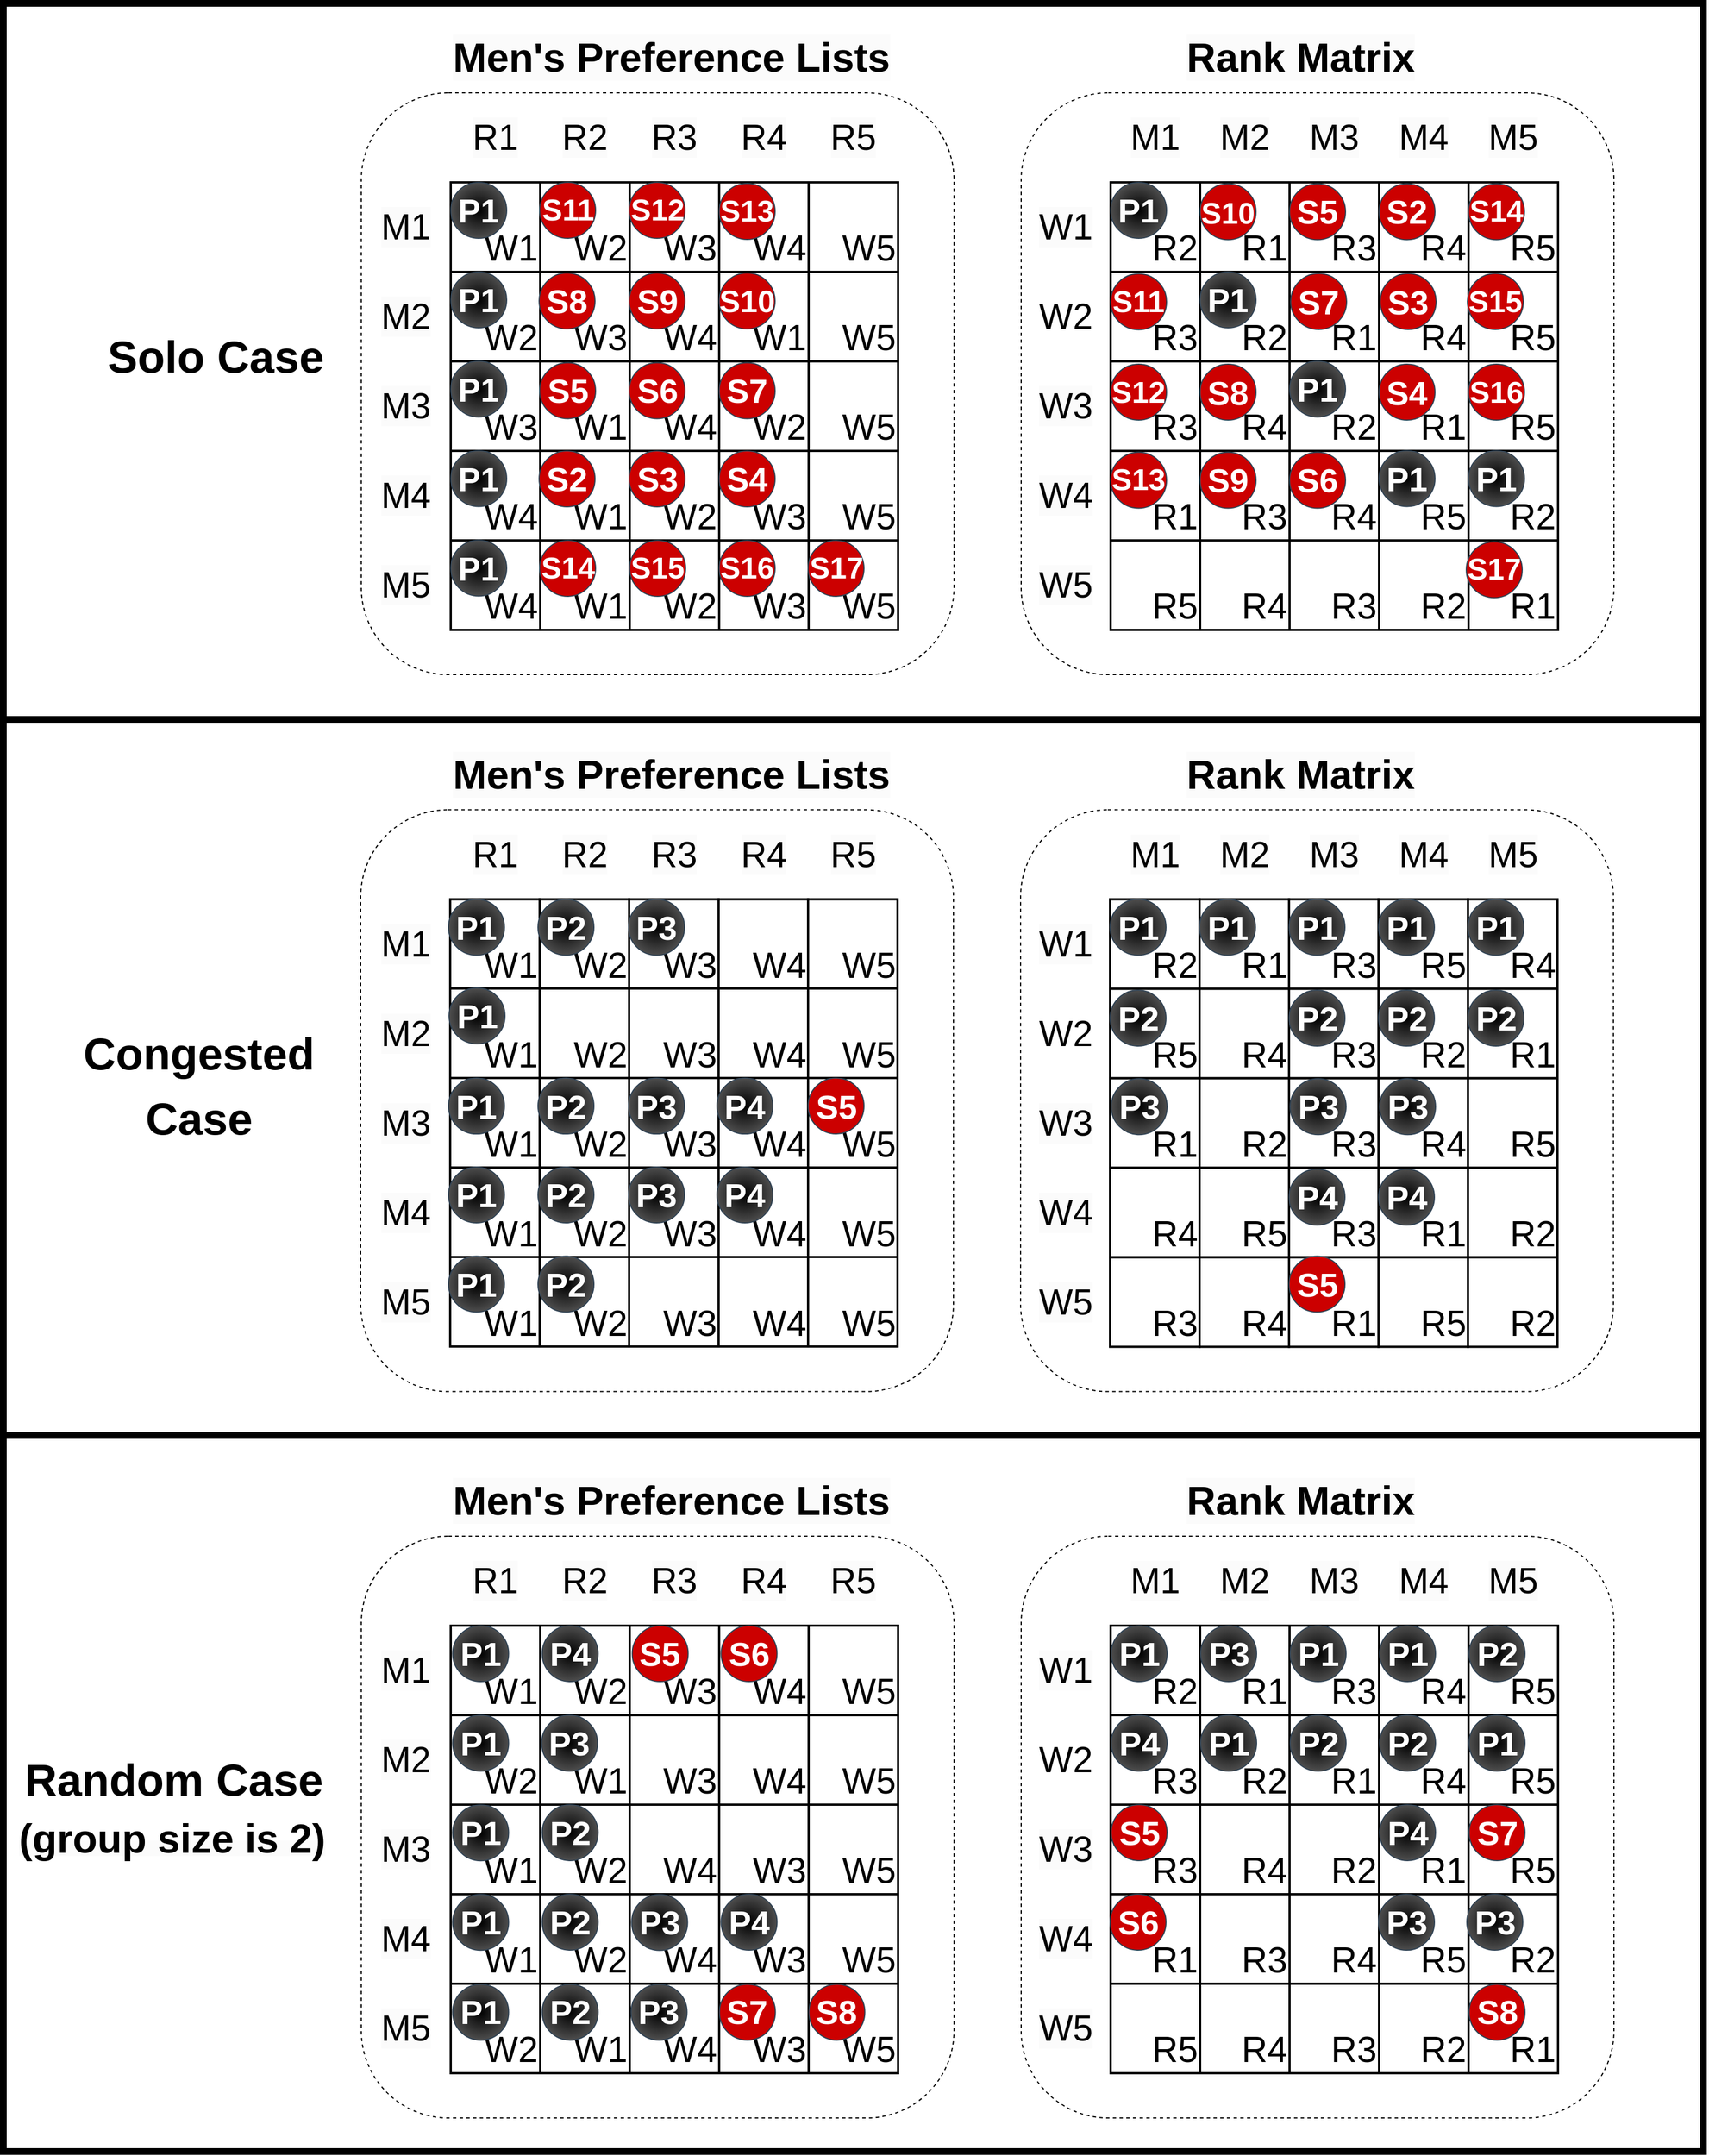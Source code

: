 <mxfile version="24.7.1" type="github">
  <diagram name="Page-1" id="BMZv5GrpWS8H0A-lX2pP">
    <mxGraphModel dx="6706" dy="3310" grid="1" gridSize="10" guides="1" tooltips="1" connect="1" arrows="1" fold="1" page="1" pageScale="1" pageWidth="850" pageHeight="1100" math="0" shadow="0">
      <root>
        <mxCell id="0" />
        <mxCell id="1" parent="0" />
        <mxCell id="vHk1IRbdMusoLj_rCn1R-460" value="e" style="rounded=0;whiteSpace=wrap;html=1;fillColor=none;strokeWidth=6;" parent="1" vertex="1">
          <mxGeometry x="-640" y="-160" width="1520" height="1920" as="geometry" />
        </mxCell>
        <mxCell id="vHk1IRbdMusoLj_rCn1R-461" value="&lt;font size=&quot;1&quot; style=&quot;&quot;&gt;&lt;b style=&quot;font-size: 40px;&quot;&gt;Solo Case&lt;/b&gt;&lt;/font&gt;" style="text;strokeColor=none;align=center;fillColor=none;html=1;verticalAlign=middle;whiteSpace=wrap;rounded=0;fontSize=48;" parent="1" vertex="1">
          <mxGeometry x="-570" y="112.5" width="240" height="80" as="geometry" />
        </mxCell>
        <mxCell id="vHk1IRbdMusoLj_rCn1R-462" value="&lt;font size=&quot;1&quot; style=&quot;&quot;&gt;&lt;b style=&quot;font-size: 40px;&quot;&gt;Congested Case&lt;/b&gt;&lt;/font&gt;" style="text;strokeColor=none;align=center;fillColor=none;html=1;verticalAlign=middle;whiteSpace=wrap;rounded=0;fontSize=48;" parent="1" vertex="1">
          <mxGeometry x="-600" y="727.78" width="270" height="154.25" as="geometry" />
        </mxCell>
        <mxCell id="vHk1IRbdMusoLj_rCn1R-463" value="" style="endArrow=none;html=1;rounded=0;strokeWidth=6;" parent="1" edge="1">
          <mxGeometry width="50" height="50" relative="1" as="geometry">
            <mxPoint x="-640" y="480" as="sourcePoint" />
            <mxPoint x="880" y="480" as="targetPoint" />
          </mxGeometry>
        </mxCell>
        <mxCell id="vHk1IRbdMusoLj_rCn1R-464" value="" style="endArrow=none;html=1;rounded=0;strokeWidth=6;" parent="1" edge="1">
          <mxGeometry width="50" height="50" relative="1" as="geometry">
            <mxPoint x="-640" y="1120" as="sourcePoint" />
            <mxPoint x="880" y="1120" as="targetPoint" />
          </mxGeometry>
        </mxCell>
        <mxCell id="vHk1IRbdMusoLj_rCn1R-465" value="&lt;font size=&quot;1&quot; style=&quot;&quot;&gt;&lt;b style=&quot;font-size: 40px;&quot;&gt;Random Case&lt;/b&gt;&lt;/font&gt;" style="text;strokeColor=none;align=center;fillColor=none;html=1;verticalAlign=middle;whiteSpace=wrap;rounded=0;fontSize=48;" parent="1" vertex="1">
          <mxGeometry x="-625" y="1351.67" width="275" height="146.67" as="geometry" />
        </mxCell>
        <mxCell id="vHk1IRbdMusoLj_rCn1R-466" value="" style="rounded=1;whiteSpace=wrap;html=1;dashed=1;" parent="1" vertex="1">
          <mxGeometry x="-320" y="-80" width="530" height="520" as="geometry" />
        </mxCell>
        <mxCell id="vHk1IRbdMusoLj_rCn1R-467" value="&lt;div style=&quot;font-size: 32px;&quot;&gt;W1&lt;/div&gt;" style="rounded=0;whiteSpace=wrap;html=1;fontSize=32;verticalAlign=bottom;align=right;strokeWidth=2;" parent="1" vertex="1">
          <mxGeometry x="-240" width="80" height="80" as="geometry" />
        </mxCell>
        <mxCell id="vHk1IRbdMusoLj_rCn1R-468" value="&lt;div style=&quot;font-size: 32px;&quot;&gt;W2&lt;/div&gt;" style="rounded=0;whiteSpace=wrap;html=1;fontSize=32;verticalAlign=bottom;align=right;strokeWidth=2;" parent="1" vertex="1">
          <mxGeometry x="-160" width="80" height="80" as="geometry" />
        </mxCell>
        <mxCell id="vHk1IRbdMusoLj_rCn1R-469" value="&lt;div style=&quot;font-size: 32px;&quot;&gt;W3&lt;/div&gt;" style="rounded=0;whiteSpace=wrap;html=1;fontSize=32;verticalAlign=bottom;align=right;strokeWidth=2;" parent="1" vertex="1">
          <mxGeometry x="-80" width="80" height="80" as="geometry" />
        </mxCell>
        <mxCell id="vHk1IRbdMusoLj_rCn1R-470" value="&lt;div style=&quot;font-size: 32px;&quot;&gt;W4&lt;/div&gt;" style="rounded=0;whiteSpace=wrap;html=1;fontSize=32;verticalAlign=bottom;align=right;strokeWidth=2;" parent="1" vertex="1">
          <mxGeometry width="80" height="80" as="geometry" />
        </mxCell>
        <mxCell id="vHk1IRbdMusoLj_rCn1R-471" value="&lt;div style=&quot;font-size: 32px;&quot;&gt;W5&lt;/div&gt;" style="rounded=0;whiteSpace=wrap;html=1;fontSize=32;verticalAlign=bottom;align=right;strokeWidth=2;direction=south;" parent="1" vertex="1">
          <mxGeometry x="80" width="80" height="80" as="geometry" />
        </mxCell>
        <mxCell id="vHk1IRbdMusoLj_rCn1R-472" value="&lt;div style=&quot;font-size: 32px;&quot;&gt;W2&lt;/div&gt;" style="rounded=0;whiteSpace=wrap;html=1;fontSize=32;verticalAlign=bottom;align=right;strokeWidth=2;" parent="1" vertex="1">
          <mxGeometry x="-240" y="80" width="80" height="80" as="geometry" />
        </mxCell>
        <mxCell id="vHk1IRbdMusoLj_rCn1R-473" value="&lt;div style=&quot;font-size: 32px;&quot;&gt;W3&lt;/div&gt;" style="rounded=0;whiteSpace=wrap;html=1;fontSize=32;verticalAlign=bottom;align=right;strokeWidth=2;" parent="1" vertex="1">
          <mxGeometry x="-160" y="80" width="80" height="80" as="geometry" />
        </mxCell>
        <mxCell id="vHk1IRbdMusoLj_rCn1R-474" value="&lt;div style=&quot;font-size: 32px;&quot;&gt;W4&lt;/div&gt;" style="rounded=0;whiteSpace=wrap;html=1;fontSize=32;verticalAlign=bottom;align=right;strokeWidth=2;" parent="1" vertex="1">
          <mxGeometry x="-80" y="80" width="80" height="80" as="geometry" />
        </mxCell>
        <mxCell id="vHk1IRbdMusoLj_rCn1R-475" value="&lt;div style=&quot;font-size: 32px;&quot;&gt;W1&lt;/div&gt;" style="rounded=0;whiteSpace=wrap;html=1;fontSize=32;verticalAlign=bottom;align=right;strokeWidth=2;" parent="1" vertex="1">
          <mxGeometry y="80" width="80" height="80" as="geometry" />
        </mxCell>
        <mxCell id="vHk1IRbdMusoLj_rCn1R-476" value="&lt;div style=&quot;font-size: 32px;&quot;&gt;W5&lt;/div&gt;" style="rounded=0;whiteSpace=wrap;html=1;fontSize=32;verticalAlign=bottom;align=right;strokeWidth=2;" parent="1" vertex="1">
          <mxGeometry x="80" y="80" width="80" height="80" as="geometry" />
        </mxCell>
        <mxCell id="vHk1IRbdMusoLj_rCn1R-477" value="&lt;div style=&quot;font-size: 32px;&quot;&gt;W3&lt;/div&gt;" style="rounded=0;whiteSpace=wrap;html=1;fontSize=32;verticalAlign=bottom;align=right;strokeWidth=2;" parent="1" vertex="1">
          <mxGeometry x="-240" y="160" width="80" height="80" as="geometry" />
        </mxCell>
        <mxCell id="vHk1IRbdMusoLj_rCn1R-478" value="&lt;div style=&quot;font-size: 32px;&quot;&gt;W1&lt;/div&gt;" style="rounded=0;whiteSpace=wrap;html=1;fontSize=32;verticalAlign=bottom;align=right;strokeWidth=2;" parent="1" vertex="1">
          <mxGeometry x="-160" y="160" width="80" height="80" as="geometry" />
        </mxCell>
        <mxCell id="vHk1IRbdMusoLj_rCn1R-479" value="&lt;div style=&quot;font-size: 32px;&quot;&gt;W4&lt;/div&gt;" style="rounded=0;whiteSpace=wrap;html=1;fontSize=32;verticalAlign=bottom;align=right;strokeWidth=2;" parent="1" vertex="1">
          <mxGeometry x="-80" y="160" width="80" height="80" as="geometry" />
        </mxCell>
        <mxCell id="vHk1IRbdMusoLj_rCn1R-480" value="&lt;div style=&quot;font-size: 32px;&quot;&gt;W2&lt;/div&gt;" style="rounded=0;whiteSpace=wrap;html=1;fontSize=32;verticalAlign=bottom;align=right;strokeWidth=2;" parent="1" vertex="1">
          <mxGeometry y="160" width="80" height="80" as="geometry" />
        </mxCell>
        <mxCell id="vHk1IRbdMusoLj_rCn1R-481" value="&lt;div style=&quot;font-size: 32px;&quot;&gt;W5&lt;/div&gt;" style="rounded=0;whiteSpace=wrap;html=1;fontSize=32;verticalAlign=bottom;align=right;strokeWidth=2;" parent="1" vertex="1">
          <mxGeometry x="80" y="160" width="80" height="80" as="geometry" />
        </mxCell>
        <mxCell id="vHk1IRbdMusoLj_rCn1R-482" value="&lt;div style=&quot;font-size: 32px;&quot;&gt;W4&lt;/div&gt;" style="rounded=0;whiteSpace=wrap;html=1;fontSize=32;verticalAlign=bottom;align=right;strokeWidth=2;" parent="1" vertex="1">
          <mxGeometry x="-240" y="240" width="80" height="80" as="geometry" />
        </mxCell>
        <mxCell id="vHk1IRbdMusoLj_rCn1R-483" value="&lt;div style=&quot;font-size: 32px;&quot;&gt;W1&lt;/div&gt;" style="rounded=0;whiteSpace=wrap;html=1;fontSize=32;verticalAlign=bottom;align=right;strokeWidth=2;" parent="1" vertex="1">
          <mxGeometry x="-160" y="240" width="80" height="80" as="geometry" />
        </mxCell>
        <mxCell id="vHk1IRbdMusoLj_rCn1R-484" value="&lt;div style=&quot;font-size: 32px;&quot;&gt;W2&lt;/div&gt;" style="rounded=0;whiteSpace=wrap;html=1;fontSize=32;verticalAlign=bottom;align=right;strokeWidth=2;" parent="1" vertex="1">
          <mxGeometry x="-80" y="240" width="80" height="80" as="geometry" />
        </mxCell>
        <mxCell id="vHk1IRbdMusoLj_rCn1R-485" value="&lt;div style=&quot;font-size: 32px;&quot;&gt;W3&lt;/div&gt;" style="rounded=0;whiteSpace=wrap;html=1;fontSize=32;verticalAlign=bottom;align=right;strokeWidth=2;" parent="1" vertex="1">
          <mxGeometry y="240" width="80" height="80" as="geometry" />
        </mxCell>
        <mxCell id="vHk1IRbdMusoLj_rCn1R-486" value="&lt;div style=&quot;font-size: 32px;&quot;&gt;W5&lt;/div&gt;" style="rounded=0;whiteSpace=wrap;html=1;fontSize=32;verticalAlign=bottom;align=right;strokeWidth=2;" parent="1" vertex="1">
          <mxGeometry x="80" y="240" width="80" height="80" as="geometry" />
        </mxCell>
        <mxCell id="vHk1IRbdMusoLj_rCn1R-487" value="&lt;div style=&quot;font-size: 32px;&quot;&gt;W4&lt;/div&gt;" style="rounded=0;whiteSpace=wrap;html=1;fontSize=32;verticalAlign=bottom;align=right;strokeWidth=2;" parent="1" vertex="1">
          <mxGeometry x="-240" y="320" width="80" height="80" as="geometry" />
        </mxCell>
        <mxCell id="vHk1IRbdMusoLj_rCn1R-488" value="&lt;div style=&quot;font-size: 32px;&quot;&gt;W1&lt;/div&gt;" style="rounded=0;whiteSpace=wrap;html=1;fontSize=32;verticalAlign=bottom;align=right;strokeWidth=2;" parent="1" vertex="1">
          <mxGeometry x="-160" y="320" width="80" height="80" as="geometry" />
        </mxCell>
        <mxCell id="vHk1IRbdMusoLj_rCn1R-489" value="&lt;div style=&quot;font-size: 32px;&quot;&gt;W2&lt;/div&gt;" style="rounded=0;whiteSpace=wrap;html=1;fontSize=32;verticalAlign=bottom;align=right;strokeWidth=2;" parent="1" vertex="1">
          <mxGeometry x="-80" y="320" width="80" height="80" as="geometry" />
        </mxCell>
        <mxCell id="vHk1IRbdMusoLj_rCn1R-490" value="&lt;div style=&quot;font-size: 32px;&quot;&gt;W3&lt;/div&gt;" style="rounded=0;whiteSpace=wrap;html=1;fontSize=32;verticalAlign=bottom;align=right;strokeWidth=2;" parent="1" vertex="1">
          <mxGeometry y="320" width="80" height="80" as="geometry" />
        </mxCell>
        <mxCell id="vHk1IRbdMusoLj_rCn1R-491" value="&lt;div style=&quot;font-size: 32px;&quot;&gt;W5&lt;/div&gt;" style="rounded=0;whiteSpace=wrap;html=1;fontSize=32;verticalAlign=bottom;align=right;strokeWidth=2;" parent="1" vertex="1">
          <mxGeometry x="80" y="320" width="80" height="80" as="geometry" />
        </mxCell>
        <mxCell id="vHk1IRbdMusoLj_rCn1R-492" value="&lt;span style=&quot;color: rgb(0, 0, 0); font-family: Helvetica; font-size: 32px; font-style: normal; font-variant-ligatures: normal; font-variant-caps: normal; font-weight: 400; letter-spacing: normal; orphans: 2; text-indent: 0px; text-transform: none; widows: 2; word-spacing: 0px; -webkit-text-stroke-width: 0px; white-space: normal; background-color: rgb(251, 251, 251); text-decoration-thickness: initial; text-decoration-style: initial; text-decoration-color: initial; float: none; display: inline !important;&quot;&gt;M1&lt;/span&gt;" style="text;whiteSpace=wrap;html=1;align=center;verticalAlign=middle;" parent="1" vertex="1">
          <mxGeometry x="-320" width="80" height="80" as="geometry" />
        </mxCell>
        <mxCell id="vHk1IRbdMusoLj_rCn1R-493" value="&lt;span style=&quot;color: rgb(0, 0, 0); font-family: Helvetica; font-size: 32px; font-style: normal; font-variant-ligatures: normal; font-variant-caps: normal; font-weight: 400; letter-spacing: normal; orphans: 2; text-indent: 0px; text-transform: none; widows: 2; word-spacing: 0px; -webkit-text-stroke-width: 0px; white-space: normal; background-color: rgb(251, 251, 251); text-decoration-thickness: initial; text-decoration-style: initial; text-decoration-color: initial; float: none; display: inline !important;&quot;&gt;M2&lt;/span&gt;" style="text;whiteSpace=wrap;html=1;align=center;verticalAlign=middle;" parent="1" vertex="1">
          <mxGeometry x="-320" y="80" width="80" height="80" as="geometry" />
        </mxCell>
        <mxCell id="vHk1IRbdMusoLj_rCn1R-494" value="&lt;span style=&quot;color: rgb(0, 0, 0); font-family: Helvetica; font-size: 32px; font-style: normal; font-variant-ligatures: normal; font-variant-caps: normal; font-weight: 400; letter-spacing: normal; orphans: 2; text-indent: 0px; text-transform: none; widows: 2; word-spacing: 0px; -webkit-text-stroke-width: 0px; white-space: normal; background-color: rgb(251, 251, 251); text-decoration-thickness: initial; text-decoration-style: initial; text-decoration-color: initial; float: none; display: inline !important;&quot;&gt;M3&lt;/span&gt;" style="text;whiteSpace=wrap;html=1;align=center;verticalAlign=middle;" parent="1" vertex="1">
          <mxGeometry x="-320" y="160" width="80" height="80" as="geometry" />
        </mxCell>
        <mxCell id="vHk1IRbdMusoLj_rCn1R-495" value="&lt;span style=&quot;color: rgb(0, 0, 0); font-family: Helvetica; font-size: 32px; font-style: normal; font-variant-ligatures: normal; font-variant-caps: normal; font-weight: 400; letter-spacing: normal; orphans: 2; text-indent: 0px; text-transform: none; widows: 2; word-spacing: 0px; -webkit-text-stroke-width: 0px; white-space: normal; background-color: rgb(251, 251, 251); text-decoration-thickness: initial; text-decoration-style: initial; text-decoration-color: initial; float: none; display: inline !important;&quot;&gt;M4&lt;/span&gt;" style="text;whiteSpace=wrap;html=1;align=center;verticalAlign=middle;" parent="1" vertex="1">
          <mxGeometry x="-320" y="240" width="80" height="80" as="geometry" />
        </mxCell>
        <mxCell id="vHk1IRbdMusoLj_rCn1R-496" value="&lt;span style=&quot;color: rgb(0, 0, 0); font-family: Helvetica; font-size: 32px; font-style: normal; font-variant-ligatures: normal; font-variant-caps: normal; font-weight: 400; letter-spacing: normal; orphans: 2; text-indent: 0px; text-transform: none; widows: 2; word-spacing: 0px; -webkit-text-stroke-width: 0px; white-space: normal; background-color: rgb(251, 251, 251); text-decoration-thickness: initial; text-decoration-style: initial; text-decoration-color: initial; float: none; display: inline !important;&quot;&gt;M5&lt;/span&gt;" style="text;whiteSpace=wrap;html=1;align=center;verticalAlign=middle;" parent="1" vertex="1">
          <mxGeometry x="-320" y="320" width="80" height="80" as="geometry" />
        </mxCell>
        <mxCell id="vHk1IRbdMusoLj_rCn1R-497" value="&lt;span style=&quot;color: rgb(0, 0, 0); font-family: Helvetica; font-size: 32px; font-style: normal; font-variant-ligatures: normal; font-variant-caps: normal; font-weight: 400; letter-spacing: normal; orphans: 2; text-indent: 0px; text-transform: none; widows: 2; word-spacing: 0px; -webkit-text-stroke-width: 0px; white-space: normal; background-color: rgb(251, 251, 251); text-decoration-thickness: initial; text-decoration-style: initial; text-decoration-color: initial; float: none; display: inline !important;&quot;&gt;R1&lt;/span&gt;" style="text;whiteSpace=wrap;html=1;align=center;verticalAlign=middle;" parent="1" vertex="1">
          <mxGeometry x="-240" y="-80" width="80" height="80" as="geometry" />
        </mxCell>
        <mxCell id="vHk1IRbdMusoLj_rCn1R-498" value="&lt;span style=&quot;color: rgb(0, 0, 0); font-family: Helvetica; font-size: 32px; font-style: normal; font-variant-ligatures: normal; font-variant-caps: normal; font-weight: 400; letter-spacing: normal; orphans: 2; text-indent: 0px; text-transform: none; widows: 2; word-spacing: 0px; -webkit-text-stroke-width: 0px; white-space: normal; background-color: rgb(251, 251, 251); text-decoration-thickness: initial; text-decoration-style: initial; text-decoration-color: initial; float: none; display: inline !important;&quot;&gt;R2&lt;/span&gt;" style="text;whiteSpace=wrap;html=1;align=center;verticalAlign=middle;" parent="1" vertex="1">
          <mxGeometry x="-160" y="-80" width="80" height="80" as="geometry" />
        </mxCell>
        <mxCell id="vHk1IRbdMusoLj_rCn1R-499" value="&lt;span style=&quot;color: rgb(0, 0, 0); font-family: Helvetica; font-size: 32px; font-style: normal; font-variant-ligatures: normal; font-variant-caps: normal; font-weight: 400; letter-spacing: normal; orphans: 2; text-indent: 0px; text-transform: none; widows: 2; word-spacing: 0px; -webkit-text-stroke-width: 0px; white-space: normal; background-color: rgb(251, 251, 251); text-decoration-thickness: initial; text-decoration-style: initial; text-decoration-color: initial; float: none; display: inline !important;&quot;&gt;R3&lt;/span&gt;" style="text;whiteSpace=wrap;html=1;align=center;verticalAlign=middle;" parent="1" vertex="1">
          <mxGeometry x="-80" y="-80" width="80" height="80" as="geometry" />
        </mxCell>
        <mxCell id="vHk1IRbdMusoLj_rCn1R-500" value="&lt;span style=&quot;color: rgb(0, 0, 0); font-family: Helvetica; font-size: 32px; font-style: normal; font-variant-ligatures: normal; font-variant-caps: normal; font-weight: 400; letter-spacing: normal; orphans: 2; text-indent: 0px; text-transform: none; widows: 2; word-spacing: 0px; -webkit-text-stroke-width: 0px; white-space: normal; background-color: rgb(251, 251, 251); text-decoration-thickness: initial; text-decoration-style: initial; text-decoration-color: initial; float: none; display: inline !important;&quot;&gt;R4&lt;/span&gt;" style="text;whiteSpace=wrap;html=1;align=center;verticalAlign=middle;" parent="1" vertex="1">
          <mxGeometry y="-80" width="80" height="80" as="geometry" />
        </mxCell>
        <mxCell id="vHk1IRbdMusoLj_rCn1R-501" value="&lt;span style=&quot;color: rgb(0, 0, 0); font-family: Helvetica; font-size: 32px; font-style: normal; font-variant-ligatures: normal; font-variant-caps: normal; font-weight: 400; letter-spacing: normal; orphans: 2; text-indent: 0px; text-transform: none; widows: 2; word-spacing: 0px; -webkit-text-stroke-width: 0px; white-space: normal; background-color: rgb(251, 251, 251); text-decoration-thickness: initial; text-decoration-style: initial; text-decoration-color: initial; float: none; display: inline !important;&quot;&gt;R5&lt;/span&gt;" style="text;whiteSpace=wrap;html=1;align=center;verticalAlign=middle;" parent="1" vertex="1">
          <mxGeometry x="80" y="-80" width="80" height="80" as="geometry" />
        </mxCell>
        <mxCell id="vHk1IRbdMusoLj_rCn1R-502" value="&lt;span style=&quot;color: rgb(0, 0, 0); font-family: Helvetica; font-size: 36px; font-style: normal; font-variant-ligatures: normal; font-variant-caps: normal; font-weight: 700; letter-spacing: normal; orphans: 2; text-align: center; text-indent: 0px; text-transform: none; widows: 2; word-spacing: 0px; -webkit-text-stroke-width: 0px; white-space: nowrap; background-color: rgb(251, 251, 251); text-decoration-thickness: initial; text-decoration-style: initial; text-decoration-color: initial; display: inline !important; float: none;&quot;&gt;Men&#39;s Preference Lists&lt;/span&gt;" style="text;whiteSpace=wrap;html=1;" parent="1" vertex="1">
          <mxGeometry x="-240" y="-140" width="400" height="70" as="geometry" />
        </mxCell>
        <mxCell id="vHk1IRbdMusoLj_rCn1R-503" value="" style="rounded=1;whiteSpace=wrap;html=1;dashed=1;" parent="1" vertex="1">
          <mxGeometry x="270" y="-80" width="530" height="520" as="geometry" />
        </mxCell>
        <mxCell id="vHk1IRbdMusoLj_rCn1R-504" value="&lt;div style=&quot;font-size: 32px;&quot;&gt;R2&lt;/div&gt;" style="rounded=0;whiteSpace=wrap;html=1;fontSize=32;verticalAlign=bottom;align=right;strokeWidth=2;" parent="1" vertex="1">
          <mxGeometry x="350" width="80" height="80" as="geometry" />
        </mxCell>
        <mxCell id="vHk1IRbdMusoLj_rCn1R-505" value="&lt;div style=&quot;font-size: 32px;&quot;&gt;R1&lt;/div&gt;" style="rounded=0;whiteSpace=wrap;html=1;fontSize=32;verticalAlign=bottom;align=right;strokeWidth=2;" parent="1" vertex="1">
          <mxGeometry x="430" width="80" height="80" as="geometry" />
        </mxCell>
        <mxCell id="vHk1IRbdMusoLj_rCn1R-506" value="&lt;div style=&quot;font-size: 32px;&quot;&gt;R3&lt;/div&gt;" style="rounded=0;whiteSpace=wrap;html=1;fontSize=32;verticalAlign=bottom;align=right;strokeWidth=2;" parent="1" vertex="1">
          <mxGeometry x="510" width="80" height="80" as="geometry" />
        </mxCell>
        <mxCell id="vHk1IRbdMusoLj_rCn1R-507" value="&lt;div style=&quot;font-size: 32px;&quot;&gt;R4&lt;/div&gt;" style="rounded=0;whiteSpace=wrap;html=1;fontSize=32;verticalAlign=bottom;align=right;strokeWidth=2;" parent="1" vertex="1">
          <mxGeometry x="590" width="80" height="80" as="geometry" />
        </mxCell>
        <mxCell id="vHk1IRbdMusoLj_rCn1R-508" value="&lt;div style=&quot;font-size: 32px;&quot;&gt;R5&lt;/div&gt;" style="rounded=0;whiteSpace=wrap;html=1;fontSize=32;verticalAlign=bottom;align=right;strokeWidth=2;direction=south;" parent="1" vertex="1">
          <mxGeometry x="670" width="80" height="80" as="geometry" />
        </mxCell>
        <mxCell id="vHk1IRbdMusoLj_rCn1R-509" value="&lt;div style=&quot;font-size: 32px;&quot;&gt;R3&lt;/div&gt;" style="rounded=0;whiteSpace=wrap;html=1;fontSize=32;verticalAlign=bottom;align=right;strokeWidth=2;" parent="1" vertex="1">
          <mxGeometry x="350" y="80" width="80" height="80" as="geometry" />
        </mxCell>
        <mxCell id="vHk1IRbdMusoLj_rCn1R-510" value="&lt;div style=&quot;font-size: 32px;&quot;&gt;R2&lt;/div&gt;" style="rounded=0;whiteSpace=wrap;html=1;fontSize=32;verticalAlign=bottom;align=right;strokeWidth=2;" parent="1" vertex="1">
          <mxGeometry x="430" y="80" width="80" height="80" as="geometry" />
        </mxCell>
        <mxCell id="vHk1IRbdMusoLj_rCn1R-511" value="&lt;div style=&quot;font-size: 32px;&quot;&gt;R1&lt;/div&gt;" style="rounded=0;whiteSpace=wrap;html=1;fontSize=32;verticalAlign=bottom;align=right;strokeWidth=2;" parent="1" vertex="1">
          <mxGeometry x="510" y="80" width="80" height="80" as="geometry" />
        </mxCell>
        <mxCell id="vHk1IRbdMusoLj_rCn1R-512" value="&lt;div style=&quot;font-size: 32px;&quot;&gt;R4&lt;/div&gt;" style="rounded=0;whiteSpace=wrap;html=1;fontSize=32;verticalAlign=bottom;align=right;strokeWidth=2;" parent="1" vertex="1">
          <mxGeometry x="590" y="80" width="80" height="80" as="geometry" />
        </mxCell>
        <mxCell id="vHk1IRbdMusoLj_rCn1R-513" value="&lt;div style=&quot;font-size: 32px;&quot;&gt;R5&lt;/div&gt;" style="rounded=0;whiteSpace=wrap;html=1;fontSize=32;verticalAlign=bottom;align=right;strokeWidth=2;" parent="1" vertex="1">
          <mxGeometry x="670" y="80" width="80" height="80" as="geometry" />
        </mxCell>
        <mxCell id="vHk1IRbdMusoLj_rCn1R-514" value="&lt;div style=&quot;font-size: 32px;&quot;&gt;R3&lt;/div&gt;" style="rounded=0;whiteSpace=wrap;html=1;fontSize=32;verticalAlign=bottom;align=right;strokeWidth=2;" parent="1" vertex="1">
          <mxGeometry x="350" y="160" width="80" height="80" as="geometry" />
        </mxCell>
        <mxCell id="vHk1IRbdMusoLj_rCn1R-515" value="&lt;div style=&quot;font-size: 32px;&quot;&gt;R4&lt;/div&gt;" style="rounded=0;whiteSpace=wrap;html=1;fontSize=32;verticalAlign=bottom;align=right;strokeWidth=2;" parent="1" vertex="1">
          <mxGeometry x="430" y="160" width="80" height="80" as="geometry" />
        </mxCell>
        <mxCell id="vHk1IRbdMusoLj_rCn1R-516" value="&lt;div style=&quot;font-size: 32px;&quot;&gt;R2&lt;/div&gt;" style="rounded=0;whiteSpace=wrap;html=1;fontSize=32;verticalAlign=bottom;align=right;strokeWidth=2;" parent="1" vertex="1">
          <mxGeometry x="510" y="160" width="80" height="80" as="geometry" />
        </mxCell>
        <mxCell id="vHk1IRbdMusoLj_rCn1R-517" value="&lt;div style=&quot;font-size: 32px;&quot;&gt;R1&lt;/div&gt;" style="rounded=0;whiteSpace=wrap;html=1;fontSize=32;verticalAlign=bottom;align=right;strokeWidth=2;" parent="1" vertex="1">
          <mxGeometry x="590" y="160" width="80" height="80" as="geometry" />
        </mxCell>
        <mxCell id="vHk1IRbdMusoLj_rCn1R-518" value="&lt;div style=&quot;font-size: 32px;&quot;&gt;R5&lt;/div&gt;" style="rounded=0;whiteSpace=wrap;html=1;fontSize=32;verticalAlign=bottom;align=right;strokeWidth=2;" parent="1" vertex="1">
          <mxGeometry x="670" y="160" width="80" height="80" as="geometry" />
        </mxCell>
        <mxCell id="vHk1IRbdMusoLj_rCn1R-519" value="&lt;div style=&quot;font-size: 32px;&quot;&gt;R1&lt;/div&gt;" style="rounded=0;whiteSpace=wrap;html=1;fontSize=32;verticalAlign=bottom;align=right;strokeWidth=2;" parent="1" vertex="1">
          <mxGeometry x="350" y="240" width="80" height="80" as="geometry" />
        </mxCell>
        <mxCell id="vHk1IRbdMusoLj_rCn1R-520" value="&lt;div style=&quot;font-size: 32px;&quot;&gt;R3&lt;/div&gt;" style="rounded=0;whiteSpace=wrap;html=1;fontSize=32;verticalAlign=bottom;align=right;strokeWidth=2;" parent="1" vertex="1">
          <mxGeometry x="430" y="240" width="80" height="80" as="geometry" />
        </mxCell>
        <mxCell id="vHk1IRbdMusoLj_rCn1R-521" value="&lt;div style=&quot;font-size: 32px;&quot;&gt;R4&lt;/div&gt;" style="rounded=0;whiteSpace=wrap;html=1;fontSize=32;verticalAlign=bottom;align=right;strokeWidth=2;" parent="1" vertex="1">
          <mxGeometry x="510" y="240" width="80" height="80" as="geometry" />
        </mxCell>
        <mxCell id="vHk1IRbdMusoLj_rCn1R-522" value="&lt;div style=&quot;font-size: 32px;&quot;&gt;R5&lt;/div&gt;" style="rounded=0;whiteSpace=wrap;html=1;fontSize=32;verticalAlign=bottom;align=right;strokeWidth=2;" parent="1" vertex="1">
          <mxGeometry x="590" y="240" width="80" height="80" as="geometry" />
        </mxCell>
        <mxCell id="vHk1IRbdMusoLj_rCn1R-523" value="&lt;div style=&quot;font-size: 32px;&quot;&gt;R2&lt;/div&gt;" style="rounded=0;whiteSpace=wrap;html=1;fontSize=32;verticalAlign=bottom;align=right;strokeWidth=2;" parent="1" vertex="1">
          <mxGeometry x="670" y="240" width="80" height="80" as="geometry" />
        </mxCell>
        <mxCell id="vHk1IRbdMusoLj_rCn1R-524" value="&lt;div style=&quot;font-size: 32px;&quot;&gt;R5&lt;/div&gt;" style="rounded=0;whiteSpace=wrap;html=1;fontSize=32;verticalAlign=bottom;align=right;strokeWidth=2;" parent="1" vertex="1">
          <mxGeometry x="350" y="320" width="80" height="80" as="geometry" />
        </mxCell>
        <mxCell id="vHk1IRbdMusoLj_rCn1R-525" value="&lt;div style=&quot;font-size: 32px;&quot;&gt;R4&lt;/div&gt;" style="rounded=0;whiteSpace=wrap;html=1;fontSize=32;verticalAlign=bottom;align=right;strokeWidth=2;" parent="1" vertex="1">
          <mxGeometry x="430" y="320" width="80" height="80" as="geometry" />
        </mxCell>
        <mxCell id="vHk1IRbdMusoLj_rCn1R-526" value="&lt;div style=&quot;font-size: 32px;&quot;&gt;R3&lt;/div&gt;" style="rounded=0;whiteSpace=wrap;html=1;fontSize=32;verticalAlign=bottom;align=right;strokeWidth=2;" parent="1" vertex="1">
          <mxGeometry x="510" y="320" width="80" height="80" as="geometry" />
        </mxCell>
        <mxCell id="vHk1IRbdMusoLj_rCn1R-527" value="&lt;div style=&quot;font-size: 32px;&quot;&gt;R2&lt;/div&gt;" style="rounded=0;whiteSpace=wrap;html=1;fontSize=32;verticalAlign=bottom;align=right;strokeWidth=2;" parent="1" vertex="1">
          <mxGeometry x="590" y="320" width="80" height="80" as="geometry" />
        </mxCell>
        <mxCell id="vHk1IRbdMusoLj_rCn1R-528" value="&lt;div style=&quot;font-size: 32px;&quot;&gt;R1&lt;/div&gt;" style="rounded=0;whiteSpace=wrap;html=1;fontSize=32;verticalAlign=bottom;align=right;strokeWidth=2;" parent="1" vertex="1">
          <mxGeometry x="670" y="320" width="80" height="80" as="geometry" />
        </mxCell>
        <mxCell id="vHk1IRbdMusoLj_rCn1R-529" value="&lt;span style=&quot;color: rgb(0, 0, 0); font-family: Helvetica; font-size: 32px; font-style: normal; font-variant-ligatures: normal; font-variant-caps: normal; font-weight: 400; letter-spacing: normal; orphans: 2; text-indent: 0px; text-transform: none; widows: 2; word-spacing: 0px; -webkit-text-stroke-width: 0px; white-space: normal; background-color: rgb(251, 251, 251); text-decoration-thickness: initial; text-decoration-style: initial; text-decoration-color: initial; float: none; display: inline !important;&quot;&gt;W1&lt;/span&gt;" style="text;whiteSpace=wrap;html=1;align=center;verticalAlign=middle;" parent="1" vertex="1">
          <mxGeometry x="270" width="80" height="80" as="geometry" />
        </mxCell>
        <mxCell id="vHk1IRbdMusoLj_rCn1R-530" value="&lt;span style=&quot;font-size: 32px;&quot;&gt;W2&lt;/span&gt;" style="text;whiteSpace=wrap;html=1;align=center;verticalAlign=middle;" parent="1" vertex="1">
          <mxGeometry x="270" y="80" width="80" height="80" as="geometry" />
        </mxCell>
        <mxCell id="vHk1IRbdMusoLj_rCn1R-531" value="&lt;span style=&quot;color: rgb(0, 0, 0); font-family: Helvetica; font-size: 32px; font-style: normal; font-variant-ligatures: normal; font-variant-caps: normal; font-weight: 400; letter-spacing: normal; orphans: 2; text-indent: 0px; text-transform: none; widows: 2; word-spacing: 0px; -webkit-text-stroke-width: 0px; white-space: normal; background-color: rgb(251, 251, 251); text-decoration-thickness: initial; text-decoration-style: initial; text-decoration-color: initial; float: none; display: inline !important;&quot;&gt;W3&lt;/span&gt;" style="text;whiteSpace=wrap;html=1;align=center;verticalAlign=middle;" parent="1" vertex="1">
          <mxGeometry x="270" y="160" width="80" height="80" as="geometry" />
        </mxCell>
        <mxCell id="vHk1IRbdMusoLj_rCn1R-532" value="&lt;span style=&quot;color: rgb(0, 0, 0); font-family: Helvetica; font-size: 32px; font-style: normal; font-variant-ligatures: normal; font-variant-caps: normal; font-weight: 400; letter-spacing: normal; orphans: 2; text-indent: 0px; text-transform: none; widows: 2; word-spacing: 0px; -webkit-text-stroke-width: 0px; white-space: normal; background-color: rgb(251, 251, 251); text-decoration-thickness: initial; text-decoration-style: initial; text-decoration-color: initial; float: none; display: inline !important;&quot;&gt;W4&lt;/span&gt;" style="text;whiteSpace=wrap;html=1;align=center;verticalAlign=middle;" parent="1" vertex="1">
          <mxGeometry x="270" y="240" width="80" height="80" as="geometry" />
        </mxCell>
        <mxCell id="vHk1IRbdMusoLj_rCn1R-533" value="&lt;span style=&quot;color: rgb(0, 0, 0); font-family: Helvetica; font-size: 32px; font-style: normal; font-variant-ligatures: normal; font-variant-caps: normal; font-weight: 400; letter-spacing: normal; orphans: 2; text-indent: 0px; text-transform: none; widows: 2; word-spacing: 0px; -webkit-text-stroke-width: 0px; white-space: normal; background-color: rgb(251, 251, 251); text-decoration-thickness: initial; text-decoration-style: initial; text-decoration-color: initial; float: none; display: inline !important;&quot;&gt;W5&lt;/span&gt;" style="text;whiteSpace=wrap;html=1;align=center;verticalAlign=middle;" parent="1" vertex="1">
          <mxGeometry x="270" y="320" width="80" height="80" as="geometry" />
        </mxCell>
        <mxCell id="vHk1IRbdMusoLj_rCn1R-534" value="&lt;span style=&quot;color: rgb(0, 0, 0); font-family: Helvetica; font-size: 32px; font-style: normal; font-variant-ligatures: normal; font-variant-caps: normal; font-weight: 400; letter-spacing: normal; orphans: 2; text-indent: 0px; text-transform: none; widows: 2; word-spacing: 0px; -webkit-text-stroke-width: 0px; white-space: normal; background-color: rgb(251, 251, 251); text-decoration-thickness: initial; text-decoration-style: initial; text-decoration-color: initial; float: none; display: inline !important;&quot;&gt;M1&lt;/span&gt;" style="text;whiteSpace=wrap;html=1;align=center;verticalAlign=middle;" parent="1" vertex="1">
          <mxGeometry x="350" y="-80" width="80" height="80" as="geometry" />
        </mxCell>
        <mxCell id="vHk1IRbdMusoLj_rCn1R-535" value="&lt;span style=&quot;color: rgb(0, 0, 0); font-family: Helvetica; font-size: 32px; font-style: normal; font-variant-ligatures: normal; font-variant-caps: normal; font-weight: 400; letter-spacing: normal; orphans: 2; text-indent: 0px; text-transform: none; widows: 2; word-spacing: 0px; -webkit-text-stroke-width: 0px; white-space: normal; background-color: rgb(251, 251, 251); text-decoration-thickness: initial; text-decoration-style: initial; text-decoration-color: initial; float: none; display: inline !important;&quot;&gt;M2&lt;/span&gt;" style="text;whiteSpace=wrap;html=1;align=center;verticalAlign=middle;" parent="1" vertex="1">
          <mxGeometry x="430" y="-80" width="80" height="80" as="geometry" />
        </mxCell>
        <mxCell id="vHk1IRbdMusoLj_rCn1R-536" value="&lt;span style=&quot;color: rgb(0, 0, 0); font-family: Helvetica; font-size: 32px; font-style: normal; font-variant-ligatures: normal; font-variant-caps: normal; font-weight: 400; letter-spacing: normal; orphans: 2; text-indent: 0px; text-transform: none; widows: 2; word-spacing: 0px; -webkit-text-stroke-width: 0px; white-space: normal; background-color: rgb(251, 251, 251); text-decoration-thickness: initial; text-decoration-style: initial; text-decoration-color: initial; float: none; display: inline !important;&quot;&gt;M3&lt;/span&gt;" style="text;whiteSpace=wrap;html=1;align=center;verticalAlign=middle;" parent="1" vertex="1">
          <mxGeometry x="510" y="-80" width="80" height="80" as="geometry" />
        </mxCell>
        <mxCell id="vHk1IRbdMusoLj_rCn1R-537" value="&lt;span style=&quot;color: rgb(0, 0, 0); font-family: Helvetica; font-size: 32px; font-style: normal; font-variant-ligatures: normal; font-variant-caps: normal; font-weight: 400; letter-spacing: normal; orphans: 2; text-indent: 0px; text-transform: none; widows: 2; word-spacing: 0px; -webkit-text-stroke-width: 0px; white-space: normal; background-color: rgb(251, 251, 251); text-decoration-thickness: initial; text-decoration-style: initial; text-decoration-color: initial; float: none; display: inline !important;&quot;&gt;M4&lt;/span&gt;" style="text;whiteSpace=wrap;html=1;align=center;verticalAlign=middle;" parent="1" vertex="1">
          <mxGeometry x="590" y="-80" width="80" height="80" as="geometry" />
        </mxCell>
        <mxCell id="vHk1IRbdMusoLj_rCn1R-538" value="&lt;span style=&quot;color: rgb(0, 0, 0); font-family: Helvetica; font-size: 32px; font-style: normal; font-variant-ligatures: normal; font-variant-caps: normal; font-weight: 400; letter-spacing: normal; orphans: 2; text-indent: 0px; text-transform: none; widows: 2; word-spacing: 0px; -webkit-text-stroke-width: 0px; white-space: normal; background-color: rgb(251, 251, 251); text-decoration-thickness: initial; text-decoration-style: initial; text-decoration-color: initial; float: none; display: inline !important;&quot;&gt;M5&lt;/span&gt;" style="text;whiteSpace=wrap;html=1;align=center;verticalAlign=middle;" parent="1" vertex="1">
          <mxGeometry x="670" y="-80" width="80" height="80" as="geometry" />
        </mxCell>
        <mxCell id="vHk1IRbdMusoLj_rCn1R-539" value="&lt;span style=&quot;color: rgb(0, 0, 0); font-family: Helvetica; font-size: 36px; font-style: normal; font-variant-ligatures: normal; font-variant-caps: normal; font-weight: 700; letter-spacing: normal; orphans: 2; text-indent: 0px; text-transform: none; widows: 2; word-spacing: 0px; -webkit-text-stroke-width: 0px; white-space: nowrap; background-color: rgb(251, 251, 251); text-decoration-thickness: initial; text-decoration-style: initial; text-decoration-color: initial; float: none; display: inline !important;&quot;&gt;Rank Matrix&lt;/span&gt;" style="text;whiteSpace=wrap;html=1;align=center;" parent="1" vertex="1">
          <mxGeometry x="420" y="-140" width="200" height="70" as="geometry" />
        </mxCell>
        <mxCell id="vHk1IRbdMusoLj_rCn1R-540" value="&lt;font style=&quot;font-size: 30px;&quot;&gt;P1&lt;/font&gt;" style="ellipse;whiteSpace=wrap;html=1;aspect=fixed;strokeColor=#314354;align=center;verticalAlign=middle;fontFamily=Helvetica;fontSize=30;fillColor=#000000;fontColor=#ffffff;fillStyle=solid;strokeWidth=1;fontStyle=1;gradientColor=#4D4D4D;gradientDirection=radial;" parent="1" vertex="1">
          <mxGeometry x="-240" y="159.75" width="50" height="50" as="geometry" />
        </mxCell>
        <mxCell id="vHk1IRbdMusoLj_rCn1R-541" value="&lt;font style=&quot;font-size: 30px;&quot;&gt;P1&lt;/font&gt;" style="ellipse;whiteSpace=wrap;html=1;aspect=fixed;strokeColor=#314354;align=center;verticalAlign=middle;fontFamily=Helvetica;fontSize=30;fillColor=#000000;fontColor=#ffffff;fillStyle=solid;strokeWidth=1;fontStyle=1;gradientColor=#4D4D4D;gradientDirection=radial;" parent="1" vertex="1">
          <mxGeometry x="-240" y="80" width="50" height="50" as="geometry" />
        </mxCell>
        <mxCell id="vHk1IRbdMusoLj_rCn1R-542" value="&lt;font style=&quot;font-size: 30px;&quot;&gt;P1&lt;/font&gt;" style="ellipse;whiteSpace=wrap;html=1;aspect=fixed;strokeColor=#314354;align=center;verticalAlign=middle;fontFamily=Helvetica;fontSize=30;fillColor=#000000;fontColor=#ffffff;fillStyle=solid;strokeWidth=1;fontStyle=1;gradientColor=#4D4D4D;gradientDirection=radial;" parent="1" vertex="1">
          <mxGeometry x="-240" width="50" height="50" as="geometry" />
        </mxCell>
        <mxCell id="vHk1IRbdMusoLj_rCn1R-543" value="&lt;font style=&quot;font-size: 30px;&quot;&gt;P1&lt;/font&gt;" style="ellipse;whiteSpace=wrap;html=1;aspect=fixed;strokeColor=#314354;align=center;verticalAlign=middle;fontFamily=Helvetica;fontSize=30;fillColor=#000000;fontColor=#ffffff;fillStyle=solid;strokeWidth=1;fontStyle=1;gradientColor=#4D4D4D;gradientDirection=radial;" parent="1" vertex="1">
          <mxGeometry x="-240" y="239.75" width="50" height="50" as="geometry" />
        </mxCell>
        <mxCell id="vHk1IRbdMusoLj_rCn1R-544" value="&lt;font style=&quot;font-size: 30px;&quot;&gt;P1&lt;/font&gt;" style="ellipse;whiteSpace=wrap;html=1;aspect=fixed;strokeColor=#314354;align=center;verticalAlign=middle;fontFamily=Helvetica;fontSize=30;fillColor=#000000;fontColor=#ffffff;fillStyle=solid;strokeWidth=1;fontStyle=1;gradientColor=#4D4D4D;gradientDirection=radial;" parent="1" vertex="1">
          <mxGeometry x="-240" y="319.75" width="50" height="50" as="geometry" />
        </mxCell>
        <mxCell id="vHk1IRbdMusoLj_rCn1R-545" value="P1" style="ellipse;whiteSpace=wrap;html=1;aspect=fixed;strokeColor=#314354;align=center;verticalAlign=middle;fontFamily=Helvetica;fontSize=30;fillColor=#000000;fontColor=#ffffff;strokeWidth=1;perimeterSpacing=1;fillStyle=solid;gradientColor=#4D4D4D;fontStyle=1;gradientDirection=radial;" parent="1" vertex="1">
          <mxGeometry x="350" width="50" height="50" as="geometry" />
        </mxCell>
        <mxCell id="vHk1IRbdMusoLj_rCn1R-546" value="P1" style="ellipse;whiteSpace=wrap;html=1;aspect=fixed;strokeColor=#314354;align=center;verticalAlign=middle;fontFamily=Helvetica;fontSize=30;fillColor=#000000;fontColor=#ffffff;strokeWidth=1;perimeterSpacing=1;fillStyle=solid;fontStyle=1;gradientColor=#4D4D4D;gradientDirection=radial;" parent="1" vertex="1">
          <mxGeometry x="430" y="80" width="50" height="50" as="geometry" />
        </mxCell>
        <mxCell id="vHk1IRbdMusoLj_rCn1R-547" value="P1" style="ellipse;whiteSpace=wrap;html=1;aspect=fixed;strokeColor=#314354;align=center;verticalAlign=middle;fontFamily=Helvetica;fontSize=30;fillColor=#000000;fontColor=#ffffff;strokeWidth=1;perimeterSpacing=1;fillStyle=solid;fontStyle=1;gradientColor=#4D4D4D;gradientDirection=radial;" parent="1" vertex="1">
          <mxGeometry x="510" y="159.75" width="50" height="50" as="geometry" />
        </mxCell>
        <mxCell id="vHk1IRbdMusoLj_rCn1R-548" value="P1" style="ellipse;whiteSpace=wrap;html=1;aspect=fixed;strokeColor=#314354;align=center;verticalAlign=middle;fontFamily=Helvetica;fontSize=30;fillColor=#000000;fontColor=#ffffff;strokeWidth=1;perimeterSpacing=1;fillStyle=solid;fontStyle=1;gradientColor=#4D4D4D;gradientDirection=radial;" parent="1" vertex="1">
          <mxGeometry x="590" y="239.75" width="50" height="50" as="geometry" />
        </mxCell>
        <mxCell id="vHk1IRbdMusoLj_rCn1R-549" value="P1" style="ellipse;whiteSpace=wrap;html=1;aspect=fixed;strokeColor=#314354;align=center;verticalAlign=middle;fontFamily=Helvetica;fontSize=30;fillColor=#000000;fontColor=#ffffff;strokeWidth=1;perimeterSpacing=1;fillStyle=solid;fontStyle=1;gradientColor=#4D4D4D;gradientDirection=radial;" parent="1" vertex="1">
          <mxGeometry x="670" y="239.75" width="50" height="50" as="geometry" />
        </mxCell>
        <mxCell id="vHk1IRbdMusoLj_rCn1R-550" value="S11" style="ellipse;whiteSpace=wrap;html=1;aspect=fixed;strokeColor=#314354;align=center;verticalAlign=middle;fontFamily=Helvetica;fontSize=27;fillColor=#CC0000;fontColor=#ffffff;fontStyle=1;" parent="1" vertex="1">
          <mxGeometry x="-160.5" width="50" height="50" as="geometry" />
        </mxCell>
        <mxCell id="vHk1IRbdMusoLj_rCn1R-551" value="S12" style="ellipse;whiteSpace=wrap;html=1;aspect=fixed;strokeColor=#314354;align=center;verticalAlign=middle;fontFamily=Helvetica;fontSize=27;fillColor=#CC0000;fontColor=#ffffff;fontStyle=1;" parent="1" vertex="1">
          <mxGeometry x="-80.5" width="50" height="50" as="geometry" />
        </mxCell>
        <mxCell id="vHk1IRbdMusoLj_rCn1R-552" value="S13" style="ellipse;whiteSpace=wrap;html=1;aspect=fixed;strokeColor=#314354;align=center;verticalAlign=middle;fontFamily=Helvetica;fontSize=27;fillColor=#CC0000;fontColor=#ffffff;gradientColor=none;fillStyle=solid;strokeWidth=1;fontStyle=1;gradientDirection=radial;" parent="1" vertex="1">
          <mxGeometry y="1" width="50" height="50" as="geometry" />
        </mxCell>
        <mxCell id="vHk1IRbdMusoLj_rCn1R-553" value="S8" style="ellipse;whiteSpace=wrap;html=1;aspect=fixed;strokeColor=#314354;align=center;verticalAlign=middle;fontFamily=Helvetica;fontSize=30;fillColor=#CC0000;fontColor=#ffffff;fontStyle=1;" parent="1" vertex="1">
          <mxGeometry x="-161" y="81" width="50" height="50" as="geometry" />
        </mxCell>
        <mxCell id="vHk1IRbdMusoLj_rCn1R-554" value="S9" style="ellipse;whiteSpace=wrap;html=1;aspect=fixed;strokeColor=#314354;align=center;verticalAlign=middle;fontFamily=Helvetica;fontSize=30;fillColor=#CC0000;fontColor=#ffffff;fontStyle=1;" parent="1" vertex="1">
          <mxGeometry x="-80.5" y="81" width="50" height="50" as="geometry" />
        </mxCell>
        <mxCell id="vHk1IRbdMusoLj_rCn1R-555" value="S10" style="ellipse;whiteSpace=wrap;html=1;aspect=fixed;strokeColor=#314354;align=center;verticalAlign=middle;fontFamily=Helvetica;fontSize=28;fillColor=#CC0000;fontColor=#ffffff;gradientColor=none;fillStyle=solid;strokeWidth=1;fontStyle=1;gradientDirection=radial;" parent="1" vertex="1">
          <mxGeometry y="81" width="50" height="50" as="geometry" />
        </mxCell>
        <mxCell id="vHk1IRbdMusoLj_rCn1R-556" value="S5" style="ellipse;whiteSpace=wrap;html=1;aspect=fixed;strokeColor=#314354;align=center;verticalAlign=middle;fontFamily=Helvetica;fontSize=30;fillColor=#CC0000;fontColor=#ffffff;fontStyle=1;" parent="1" vertex="1">
          <mxGeometry x="-160.5" y="161.25" width="50" height="50" as="geometry" />
        </mxCell>
        <mxCell id="vHk1IRbdMusoLj_rCn1R-557" value="S6" style="ellipse;whiteSpace=wrap;html=1;aspect=fixed;strokeColor=#314354;align=center;verticalAlign=middle;fontFamily=Helvetica;fontSize=30;fillColor=#CC0000;fontColor=#ffffff;fontStyle=1;" parent="1" vertex="1">
          <mxGeometry x="-80.5" y="161.25" width="50" height="50" as="geometry" />
        </mxCell>
        <mxCell id="vHk1IRbdMusoLj_rCn1R-558" value="S7" style="ellipse;whiteSpace=wrap;html=1;aspect=fixed;strokeColor=#314354;align=center;verticalAlign=middle;fontFamily=Helvetica;fontSize=30;fillColor=#CC0000;fontColor=#ffffff;gradientColor=none;fillStyle=solid;strokeWidth=1;fontStyle=1;gradientDirection=radial;" parent="1" vertex="1">
          <mxGeometry y="161.25" width="50" height="50" as="geometry" />
        </mxCell>
        <mxCell id="vHk1IRbdMusoLj_rCn1R-559" value="S2" style="ellipse;whiteSpace=wrap;html=1;aspect=fixed;strokeColor=#314354;align=center;verticalAlign=middle;fontFamily=Helvetica;fontSize=30;fillColor=#CC0000;fontColor=#ffffff;fontStyle=1;" parent="1" vertex="1">
          <mxGeometry x="-161" y="240" width="50" height="50" as="geometry" />
        </mxCell>
        <mxCell id="vHk1IRbdMusoLj_rCn1R-560" value="S3" style="ellipse;whiteSpace=wrap;html=1;aspect=fixed;strokeColor=#314354;align=center;verticalAlign=middle;fontFamily=Helvetica;fontSize=30;fillColor=#CC0000;fontColor=#ffffff;fontStyle=1;" parent="1" vertex="1">
          <mxGeometry x="-80.5" y="240" width="50" height="50" as="geometry" />
        </mxCell>
        <mxCell id="vHk1IRbdMusoLj_rCn1R-561" value="S4" style="ellipse;whiteSpace=wrap;html=1;aspect=fixed;strokeColor=#314354;align=center;verticalAlign=middle;fontFamily=Helvetica;fontSize=30;fillColor=#CC0000;fontColor=#ffffff;gradientColor=none;fillStyle=solid;strokeWidth=1;fontStyle=1;gradientDirection=radial;" parent="1" vertex="1">
          <mxGeometry y="240" width="50" height="50" as="geometry" />
        </mxCell>
        <mxCell id="vHk1IRbdMusoLj_rCn1R-562" value="S14" style="ellipse;whiteSpace=wrap;html=1;aspect=fixed;strokeColor=#314354;align=center;verticalAlign=middle;fontFamily=Helvetica;fontSize=27;fillColor=#CC0000;fontColor=#ffffff;fontStyle=1;" parent="1" vertex="1">
          <mxGeometry x="-160.5" y="320" width="50" height="50" as="geometry" />
        </mxCell>
        <mxCell id="vHk1IRbdMusoLj_rCn1R-563" value="S15" style="ellipse;whiteSpace=wrap;html=1;aspect=fixed;strokeColor=#314354;align=center;verticalAlign=middle;fontFamily=Helvetica;fontSize=27;fillColor=#CC0000;fontColor=#ffffff;fontStyle=1;" parent="1" vertex="1">
          <mxGeometry x="-80" y="320" width="50" height="50" as="geometry" />
        </mxCell>
        <mxCell id="vHk1IRbdMusoLj_rCn1R-564" value="S16" style="ellipse;whiteSpace=wrap;html=1;aspect=fixed;strokeColor=#314354;align=center;verticalAlign=middle;fontFamily=Helvetica;fontSize=27;fillColor=#CC0000;fontColor=#ffffff;fontStyle=1;" parent="1" vertex="1">
          <mxGeometry y="320" width="50" height="50" as="geometry" />
        </mxCell>
        <mxCell id="vHk1IRbdMusoLj_rCn1R-565" value="S17" style="ellipse;whiteSpace=wrap;html=1;aspect=fixed;strokeColor=#314354;align=center;verticalAlign=middle;fontFamily=Helvetica;fontSize=27;fillColor=#CC0000;fontColor=#ffffff;gradientColor=none;fillStyle=solid;strokeWidth=1;fontStyle=1;gradientDirection=radial;" parent="1" vertex="1">
          <mxGeometry x="79.5" y="320" width="50" height="50" as="geometry" />
        </mxCell>
        <mxCell id="vHk1IRbdMusoLj_rCn1R-566" value="S3" style="ellipse;whiteSpace=wrap;html=1;aspect=fixed;strokeColor=#314354;align=center;verticalAlign=middle;fontFamily=Helvetica;fontSize=30;fillColor=#CC0000;fontColor=#ffffff;fontStyle=1;" parent="1" vertex="1">
          <mxGeometry x="591" y="81.5" width="50" height="50" as="geometry" />
        </mxCell>
        <mxCell id="vHk1IRbdMusoLj_rCn1R-567" value="S4" style="ellipse;whiteSpace=wrap;html=1;aspect=fixed;strokeColor=#314354;align=center;verticalAlign=middle;fontFamily=Helvetica;fontSize=30;fillColor=#CC0000;fontColor=#ffffff;gradientColor=none;fillStyle=solid;strokeWidth=1;fontStyle=1;gradientDirection=radial;" parent="1" vertex="1">
          <mxGeometry x="590" y="162.5" width="50" height="50" as="geometry" />
        </mxCell>
        <mxCell id="vHk1IRbdMusoLj_rCn1R-568" value="S5" style="ellipse;whiteSpace=wrap;html=1;aspect=fixed;strokeColor=#314354;align=center;verticalAlign=middle;fontFamily=Helvetica;fontSize=30;fillColor=#CC0000;fontColor=#ffffff;fontStyle=1;" parent="1" vertex="1">
          <mxGeometry x="510" y="1.25" width="50" height="50" as="geometry" />
        </mxCell>
        <mxCell id="vHk1IRbdMusoLj_rCn1R-569" value="S6" style="ellipse;whiteSpace=wrap;html=1;aspect=fixed;strokeColor=#314354;align=center;verticalAlign=middle;fontFamily=Helvetica;fontSize=30;fillColor=#CC0000;fontColor=#ffffff;fontStyle=1;" parent="1" vertex="1">
          <mxGeometry x="510" y="241.25" width="50" height="50" as="geometry" />
        </mxCell>
        <mxCell id="vHk1IRbdMusoLj_rCn1R-570" value="S7" style="ellipse;whiteSpace=wrap;html=1;aspect=fixed;strokeColor=#314354;align=center;verticalAlign=middle;fontFamily=Helvetica;fontSize=30;fillColor=#CC0000;fontColor=#ffffff;gradientColor=none;fillStyle=solid;strokeWidth=1;fontStyle=1;gradientDirection=radial;" parent="1" vertex="1">
          <mxGeometry x="511" y="81.5" width="50" height="50" as="geometry" />
        </mxCell>
        <mxCell id="vHk1IRbdMusoLj_rCn1R-571" value="S8" style="ellipse;whiteSpace=wrap;html=1;aspect=fixed;strokeColor=#314354;align=center;verticalAlign=middle;fontFamily=Helvetica;fontSize=30;fillColor=#CC0000;fontColor=#ffffff;fontStyle=1;" parent="1" vertex="1">
          <mxGeometry x="430" y="162.5" width="50" height="50" as="geometry" />
        </mxCell>
        <mxCell id="vHk1IRbdMusoLj_rCn1R-572" value="S9" style="ellipse;whiteSpace=wrap;html=1;aspect=fixed;strokeColor=#314354;align=center;verticalAlign=middle;fontFamily=Helvetica;fontSize=30;fillColor=#CC0000;fontColor=#ffffff;fontStyle=1;" parent="1" vertex="1">
          <mxGeometry x="430" y="241.25" width="50" height="50" as="geometry" />
        </mxCell>
        <mxCell id="vHk1IRbdMusoLj_rCn1R-573" value="&lt;font style=&quot;font-size: 27px;&quot;&gt;S10&lt;/font&gt;" style="ellipse;whiteSpace=wrap;html=1;aspect=fixed;strokeColor=#314354;align=center;verticalAlign=middle;fontFamily=Helvetica;fontSize=30;fillColor=#CC0000;fontColor=#ffffff;gradientColor=none;fillStyle=solid;strokeWidth=1;fontStyle=1;gradientDirection=radial;" parent="1" vertex="1">
          <mxGeometry x="430" y="1.25" width="50" height="50" as="geometry" />
        </mxCell>
        <mxCell id="vHk1IRbdMusoLj_rCn1R-574" value="S11" style="ellipse;whiteSpace=wrap;html=1;aspect=fixed;strokeColor=#314354;align=center;verticalAlign=middle;fontFamily=Helvetica;fontSize=27;fillColor=#CC0000;fontColor=#ffffff;fontStyle=1;" parent="1" vertex="1">
          <mxGeometry x="350" y="81.75" width="50" height="50" as="geometry" />
        </mxCell>
        <mxCell id="vHk1IRbdMusoLj_rCn1R-575" value="S12" style="ellipse;whiteSpace=wrap;html=1;aspect=fixed;strokeColor=#314354;align=center;verticalAlign=middle;fontFamily=Helvetica;fontSize=27;fillColor=#CC0000;fontColor=#ffffff;fontStyle=1;" parent="1" vertex="1">
          <mxGeometry x="350" y="162.5" width="50" height="50" as="geometry" />
        </mxCell>
        <mxCell id="vHk1IRbdMusoLj_rCn1R-576" value="S13" style="ellipse;whiteSpace=wrap;html=1;aspect=fixed;strokeColor=#314354;align=center;verticalAlign=middle;fontFamily=Helvetica;fontSize=27;fillColor=#CC0000;fontColor=#ffffff;gradientColor=none;fillStyle=solid;strokeWidth=1;fontStyle=1;gradientDirection=radial;" parent="1" vertex="1">
          <mxGeometry x="350" y="241.25" width="50" height="50" as="geometry" />
        </mxCell>
        <mxCell id="vHk1IRbdMusoLj_rCn1R-577" value="S14" style="ellipse;whiteSpace=wrap;html=1;aspect=fixed;strokeColor=#314354;align=center;verticalAlign=middle;fontFamily=Helvetica;fontSize=27;fillColor=#CC0000;fontColor=#ffffff;fontStyle=1;" parent="1" vertex="1">
          <mxGeometry x="670" y="1.25" width="50" height="50" as="geometry" />
        </mxCell>
        <mxCell id="vHk1IRbdMusoLj_rCn1R-578" value="S15" style="ellipse;whiteSpace=wrap;html=1;aspect=fixed;strokeColor=#314354;align=center;verticalAlign=middle;fontFamily=Helvetica;fontSize=27;fillColor=#CC0000;fontColor=#ffffff;fontStyle=1;" parent="1" vertex="1">
          <mxGeometry x="669" y="81.5" width="50" height="50" as="geometry" />
        </mxCell>
        <mxCell id="vHk1IRbdMusoLj_rCn1R-579" value="S16" style="ellipse;whiteSpace=wrap;html=1;aspect=fixed;strokeColor=#314354;align=center;verticalAlign=middle;fontFamily=Helvetica;fontSize=27;fillColor=#CC0000;fontColor=#ffffff;fontStyle=1;" parent="1" vertex="1">
          <mxGeometry x="670" y="162.5" width="50" height="50" as="geometry" />
        </mxCell>
        <mxCell id="vHk1IRbdMusoLj_rCn1R-580" value="S17" style="ellipse;whiteSpace=wrap;html=1;aspect=fixed;strokeColor=#314354;align=center;verticalAlign=middle;fontFamily=Helvetica;fontSize=27;fillColor=#CC0000;fontColor=#ffffff;gradientColor=none;fillStyle=solid;strokeWidth=1;fontStyle=1;gradientDirection=radial;" parent="1" vertex="1">
          <mxGeometry x="668" y="321.25" width="50" height="50" as="geometry" />
        </mxCell>
        <mxCell id="vHk1IRbdMusoLj_rCn1R-581" value="S2" style="ellipse;whiteSpace=wrap;html=1;aspect=fixed;strokeColor=#314354;align=center;verticalAlign=middle;fontFamily=Helvetica;fontSize=30;fillColor=#CC0000;fontColor=#ffffff;fontStyle=1;" parent="1" vertex="1">
          <mxGeometry x="590" y="1.25" width="50" height="50" as="geometry" />
        </mxCell>
        <mxCell id="vHk1IRbdMusoLj_rCn1R-582" value="" style="rounded=1;whiteSpace=wrap;html=1;dashed=1;" parent="1" vertex="1">
          <mxGeometry x="-320.5" y="560.77" width="530" height="520" as="geometry" />
        </mxCell>
        <mxCell id="vHk1IRbdMusoLj_rCn1R-583" value="&lt;div style=&quot;font-size: 32px;&quot;&gt;W1&lt;/div&gt;" style="rounded=0;whiteSpace=wrap;html=1;fontSize=32;verticalAlign=bottom;align=right;strokeWidth=2;" parent="1" vertex="1">
          <mxGeometry x="-240.5" y="640.77" width="80" height="80" as="geometry" />
        </mxCell>
        <mxCell id="vHk1IRbdMusoLj_rCn1R-584" value="&lt;div style=&quot;font-size: 32px;&quot;&gt;W2&lt;/div&gt;" style="rounded=0;whiteSpace=wrap;html=1;fontSize=32;verticalAlign=bottom;align=right;strokeWidth=2;" parent="1" vertex="1">
          <mxGeometry x="-160.5" y="640.77" width="80" height="80" as="geometry" />
        </mxCell>
        <mxCell id="vHk1IRbdMusoLj_rCn1R-585" value="&lt;div style=&quot;font-size: 32px;&quot;&gt;W3&lt;/div&gt;" style="rounded=0;whiteSpace=wrap;html=1;fontSize=32;verticalAlign=bottom;align=right;strokeWidth=2;" parent="1" vertex="1">
          <mxGeometry x="-80.5" y="640.77" width="80" height="80" as="geometry" />
        </mxCell>
        <mxCell id="vHk1IRbdMusoLj_rCn1R-586" value="&lt;div style=&quot;font-size: 32px;&quot;&gt;W4&lt;/div&gt;" style="rounded=0;whiteSpace=wrap;html=1;fontSize=32;verticalAlign=bottom;align=right;strokeWidth=2;" parent="1" vertex="1">
          <mxGeometry x="-0.5" y="640.77" width="80" height="80" as="geometry" />
        </mxCell>
        <mxCell id="vHk1IRbdMusoLj_rCn1R-587" value="&lt;div style=&quot;font-size: 32px;&quot;&gt;W5&lt;/div&gt;" style="rounded=0;whiteSpace=wrap;html=1;fontSize=32;verticalAlign=bottom;align=right;strokeWidth=2;direction=south;" parent="1" vertex="1">
          <mxGeometry x="79.5" y="640.77" width="80" height="80" as="geometry" />
        </mxCell>
        <mxCell id="vHk1IRbdMusoLj_rCn1R-588" value="&lt;span style=&quot;color: rgb(0, 0, 0); font-family: Helvetica; font-size: 32px; font-style: normal; font-variant-ligatures: normal; font-variant-caps: normal; font-weight: 400; letter-spacing: normal; orphans: 2; text-indent: 0px; text-transform: none; widows: 2; word-spacing: 0px; -webkit-text-stroke-width: 0px; white-space: normal; background-color: rgb(251, 251, 251); text-decoration-thickness: initial; text-decoration-style: initial; text-decoration-color: initial; float: none; display: inline !important;&quot;&gt;M1&lt;/span&gt;" style="text;whiteSpace=wrap;html=1;align=center;verticalAlign=middle;" parent="1" vertex="1">
          <mxGeometry x="-320.5" y="640.77" width="80" height="80" as="geometry" />
        </mxCell>
        <mxCell id="vHk1IRbdMusoLj_rCn1R-589" value="&lt;span style=&quot;color: rgb(0, 0, 0); font-family: Helvetica; font-size: 32px; font-style: normal; font-variant-ligatures: normal; font-variant-caps: normal; font-weight: 400; letter-spacing: normal; orphans: 2; text-indent: 0px; text-transform: none; widows: 2; word-spacing: 0px; -webkit-text-stroke-width: 0px; white-space: normal; background-color: rgb(251, 251, 251); text-decoration-thickness: initial; text-decoration-style: initial; text-decoration-color: initial; float: none; display: inline !important;&quot;&gt;M2&lt;/span&gt;" style="text;whiteSpace=wrap;html=1;align=center;verticalAlign=middle;" parent="1" vertex="1">
          <mxGeometry x="-320.5" y="720.77" width="80" height="80" as="geometry" />
        </mxCell>
        <mxCell id="vHk1IRbdMusoLj_rCn1R-590" value="&lt;span style=&quot;color: rgb(0, 0, 0); font-family: Helvetica; font-size: 32px; font-style: normal; font-variant-ligatures: normal; font-variant-caps: normal; font-weight: 400; letter-spacing: normal; orphans: 2; text-indent: 0px; text-transform: none; widows: 2; word-spacing: 0px; -webkit-text-stroke-width: 0px; white-space: normal; background-color: rgb(251, 251, 251); text-decoration-thickness: initial; text-decoration-style: initial; text-decoration-color: initial; float: none; display: inline !important;&quot;&gt;M3&lt;/span&gt;" style="text;whiteSpace=wrap;html=1;align=center;verticalAlign=middle;" parent="1" vertex="1">
          <mxGeometry x="-320.5" y="800.77" width="80" height="80" as="geometry" />
        </mxCell>
        <mxCell id="vHk1IRbdMusoLj_rCn1R-591" value="&lt;span style=&quot;color: rgb(0, 0, 0); font-family: Helvetica; font-size: 32px; font-style: normal; font-variant-ligatures: normal; font-variant-caps: normal; font-weight: 400; letter-spacing: normal; orphans: 2; text-indent: 0px; text-transform: none; widows: 2; word-spacing: 0px; -webkit-text-stroke-width: 0px; white-space: normal; background-color: rgb(251, 251, 251); text-decoration-thickness: initial; text-decoration-style: initial; text-decoration-color: initial; float: none; display: inline !important;&quot;&gt;M4&lt;/span&gt;" style="text;whiteSpace=wrap;html=1;align=center;verticalAlign=middle;" parent="1" vertex="1">
          <mxGeometry x="-320.5" y="880.77" width="80" height="80" as="geometry" />
        </mxCell>
        <mxCell id="vHk1IRbdMusoLj_rCn1R-592" value="&lt;span style=&quot;color: rgb(0, 0, 0); font-family: Helvetica; font-size: 32px; font-style: normal; font-variant-ligatures: normal; font-variant-caps: normal; font-weight: 400; letter-spacing: normal; orphans: 2; text-indent: 0px; text-transform: none; widows: 2; word-spacing: 0px; -webkit-text-stroke-width: 0px; white-space: normal; background-color: rgb(251, 251, 251); text-decoration-thickness: initial; text-decoration-style: initial; text-decoration-color: initial; float: none; display: inline !important;&quot;&gt;M5&lt;/span&gt;" style="text;whiteSpace=wrap;html=1;align=center;verticalAlign=middle;" parent="1" vertex="1">
          <mxGeometry x="-320.5" y="960.77" width="80" height="80" as="geometry" />
        </mxCell>
        <mxCell id="vHk1IRbdMusoLj_rCn1R-593" value="&lt;span style=&quot;color: rgb(0, 0, 0); font-family: Helvetica; font-size: 32px; font-style: normal; font-variant-ligatures: normal; font-variant-caps: normal; font-weight: 400; letter-spacing: normal; orphans: 2; text-indent: 0px; text-transform: none; widows: 2; word-spacing: 0px; -webkit-text-stroke-width: 0px; white-space: normal; background-color: rgb(251, 251, 251); text-decoration-thickness: initial; text-decoration-style: initial; text-decoration-color: initial; float: none; display: inline !important;&quot;&gt;R1&lt;/span&gt;" style="text;whiteSpace=wrap;html=1;align=center;verticalAlign=middle;" parent="1" vertex="1">
          <mxGeometry x="-240.5" y="560.77" width="80" height="80" as="geometry" />
        </mxCell>
        <mxCell id="vHk1IRbdMusoLj_rCn1R-594" value="&lt;span style=&quot;color: rgb(0, 0, 0); font-family: Helvetica; font-size: 32px; font-style: normal; font-variant-ligatures: normal; font-variant-caps: normal; font-weight: 400; letter-spacing: normal; orphans: 2; text-indent: 0px; text-transform: none; widows: 2; word-spacing: 0px; -webkit-text-stroke-width: 0px; white-space: normal; background-color: rgb(251, 251, 251); text-decoration-thickness: initial; text-decoration-style: initial; text-decoration-color: initial; float: none; display: inline !important;&quot;&gt;R2&lt;/span&gt;" style="text;whiteSpace=wrap;html=1;align=center;verticalAlign=middle;" parent="1" vertex="1">
          <mxGeometry x="-160.5" y="560.77" width="80" height="80" as="geometry" />
        </mxCell>
        <mxCell id="vHk1IRbdMusoLj_rCn1R-595" value="&lt;span style=&quot;color: rgb(0, 0, 0); font-family: Helvetica; font-size: 32px; font-style: normal; font-variant-ligatures: normal; font-variant-caps: normal; font-weight: 400; letter-spacing: normal; orphans: 2; text-indent: 0px; text-transform: none; widows: 2; word-spacing: 0px; -webkit-text-stroke-width: 0px; white-space: normal; background-color: rgb(251, 251, 251); text-decoration-thickness: initial; text-decoration-style: initial; text-decoration-color: initial; float: none; display: inline !important;&quot;&gt;R3&lt;/span&gt;" style="text;whiteSpace=wrap;html=1;align=center;verticalAlign=middle;" parent="1" vertex="1">
          <mxGeometry x="-80.5" y="560.77" width="80" height="80" as="geometry" />
        </mxCell>
        <mxCell id="vHk1IRbdMusoLj_rCn1R-596" value="&lt;span style=&quot;color: rgb(0, 0, 0); font-family: Helvetica; font-size: 32px; font-style: normal; font-variant-ligatures: normal; font-variant-caps: normal; font-weight: 400; letter-spacing: normal; orphans: 2; text-indent: 0px; text-transform: none; widows: 2; word-spacing: 0px; -webkit-text-stroke-width: 0px; white-space: normal; background-color: rgb(251, 251, 251); text-decoration-thickness: initial; text-decoration-style: initial; text-decoration-color: initial; float: none; display: inline !important;&quot;&gt;R4&lt;/span&gt;" style="text;whiteSpace=wrap;html=1;align=center;verticalAlign=middle;" parent="1" vertex="1">
          <mxGeometry x="-0.5" y="560.77" width="80" height="80" as="geometry" />
        </mxCell>
        <mxCell id="vHk1IRbdMusoLj_rCn1R-597" value="&lt;span style=&quot;color: rgb(0, 0, 0); font-family: Helvetica; font-size: 32px; font-style: normal; font-variant-ligatures: normal; font-variant-caps: normal; font-weight: 400; letter-spacing: normal; orphans: 2; text-indent: 0px; text-transform: none; widows: 2; word-spacing: 0px; -webkit-text-stroke-width: 0px; white-space: normal; background-color: rgb(251, 251, 251); text-decoration-thickness: initial; text-decoration-style: initial; text-decoration-color: initial; float: none; display: inline !important;&quot;&gt;R5&lt;/span&gt;" style="text;whiteSpace=wrap;html=1;align=center;verticalAlign=middle;" parent="1" vertex="1">
          <mxGeometry x="79.5" y="560.77" width="80" height="80" as="geometry" />
        </mxCell>
        <mxCell id="vHk1IRbdMusoLj_rCn1R-598" value="&lt;span style=&quot;color: rgb(0, 0, 0); font-family: Helvetica; font-size: 36px; font-style: normal; font-variant-ligatures: normal; font-variant-caps: normal; font-weight: 700; letter-spacing: normal; orphans: 2; text-align: center; text-indent: 0px; text-transform: none; widows: 2; word-spacing: 0px; -webkit-text-stroke-width: 0px; white-space: nowrap; background-color: rgb(251, 251, 251); text-decoration-thickness: initial; text-decoration-style: initial; text-decoration-color: initial; display: inline !important; float: none;&quot;&gt;Men&#39;s Preference Lists&lt;/span&gt;" style="text;whiteSpace=wrap;html=1;" parent="1" vertex="1">
          <mxGeometry x="-240.5" y="500.77" width="400" height="70" as="geometry" />
        </mxCell>
        <mxCell id="vHk1IRbdMusoLj_rCn1R-599" value="" style="rounded=1;whiteSpace=wrap;html=1;dashed=1;" parent="1" vertex="1">
          <mxGeometry x="269.5" y="560.77" width="530" height="520" as="geometry" />
        </mxCell>
        <mxCell id="vHk1IRbdMusoLj_rCn1R-600" value="&lt;div style=&quot;font-size: 32px;&quot;&gt;R2&lt;/div&gt;" style="rounded=0;whiteSpace=wrap;html=1;fontSize=32;verticalAlign=bottom;align=right;strokeWidth=2;" parent="1" vertex="1">
          <mxGeometry x="349.5" y="640.77" width="80" height="80" as="geometry" />
        </mxCell>
        <mxCell id="vHk1IRbdMusoLj_rCn1R-601" value="&lt;div style=&quot;font-size: 32px;&quot;&gt;R1&lt;/div&gt;" style="rounded=0;whiteSpace=wrap;html=1;fontSize=32;verticalAlign=bottom;align=right;strokeWidth=2;" parent="1" vertex="1">
          <mxGeometry x="429.5" y="640.77" width="80" height="80" as="geometry" />
        </mxCell>
        <mxCell id="vHk1IRbdMusoLj_rCn1R-602" value="&lt;div style=&quot;font-size: 32px;&quot;&gt;R3&lt;/div&gt;" style="rounded=0;whiteSpace=wrap;html=1;fontSize=32;verticalAlign=bottom;align=right;strokeWidth=2;" parent="1" vertex="1">
          <mxGeometry x="509.5" y="640.77" width="80" height="80" as="geometry" />
        </mxCell>
        <mxCell id="vHk1IRbdMusoLj_rCn1R-603" value="&lt;div style=&quot;font-size: 32px;&quot;&gt;R5&lt;/div&gt;" style="rounded=0;whiteSpace=wrap;html=1;fontSize=32;verticalAlign=bottom;align=right;strokeWidth=2;" parent="1" vertex="1">
          <mxGeometry x="589.5" y="640.77" width="80" height="80" as="geometry" />
        </mxCell>
        <mxCell id="vHk1IRbdMusoLj_rCn1R-604" value="&lt;div style=&quot;font-size: 32px;&quot;&gt;R4&lt;/div&gt;" style="rounded=0;whiteSpace=wrap;html=1;fontSize=32;verticalAlign=bottom;align=right;strokeWidth=2;direction=south;" parent="1" vertex="1">
          <mxGeometry x="669.5" y="640.77" width="80" height="80" as="geometry" />
        </mxCell>
        <mxCell id="vHk1IRbdMusoLj_rCn1R-605" value="&lt;div style=&quot;font-size: 32px;&quot;&gt;R5&lt;/div&gt;" style="rounded=0;whiteSpace=wrap;html=1;fontSize=32;verticalAlign=bottom;align=right;strokeWidth=2;" parent="1" vertex="1">
          <mxGeometry x="349.5" y="720.77" width="80" height="80" as="geometry" />
        </mxCell>
        <mxCell id="vHk1IRbdMusoLj_rCn1R-606" value="&lt;div style=&quot;font-size: 32px;&quot;&gt;R4&lt;/div&gt;" style="rounded=0;whiteSpace=wrap;html=1;fontSize=32;verticalAlign=bottom;align=right;strokeWidth=2;" parent="1" vertex="1">
          <mxGeometry x="429.5" y="720.77" width="80" height="80" as="geometry" />
        </mxCell>
        <mxCell id="vHk1IRbdMusoLj_rCn1R-607" value="&lt;div style=&quot;font-size: 32px;&quot;&gt;R3&lt;/div&gt;" style="rounded=0;whiteSpace=wrap;html=1;fontSize=32;verticalAlign=bottom;align=right;strokeWidth=2;" parent="1" vertex="1">
          <mxGeometry x="509.5" y="720.77" width="80" height="80" as="geometry" />
        </mxCell>
        <mxCell id="vHk1IRbdMusoLj_rCn1R-608" value="&lt;div style=&quot;font-size: 32px;&quot;&gt;R2&lt;/div&gt;" style="rounded=0;whiteSpace=wrap;html=1;fontSize=32;verticalAlign=bottom;align=right;strokeWidth=2;" parent="1" vertex="1">
          <mxGeometry x="589.5" y="720.77" width="80" height="80" as="geometry" />
        </mxCell>
        <mxCell id="vHk1IRbdMusoLj_rCn1R-609" value="&lt;div style=&quot;font-size: 32px;&quot;&gt;R1&lt;/div&gt;" style="rounded=0;whiteSpace=wrap;html=1;fontSize=32;verticalAlign=bottom;align=right;strokeWidth=2;" parent="1" vertex="1">
          <mxGeometry x="669.5" y="720.77" width="80" height="80" as="geometry" />
        </mxCell>
        <mxCell id="vHk1IRbdMusoLj_rCn1R-610" value="&lt;div style=&quot;font-size: 32px;&quot;&gt;R1&lt;/div&gt;" style="rounded=0;whiteSpace=wrap;html=1;fontSize=32;verticalAlign=bottom;align=right;strokeWidth=2;" parent="1" vertex="1">
          <mxGeometry x="349.5" y="800.77" width="80" height="80" as="geometry" />
        </mxCell>
        <mxCell id="vHk1IRbdMusoLj_rCn1R-611" value="&lt;div style=&quot;font-size: 32px;&quot;&gt;R2&lt;/div&gt;" style="rounded=0;whiteSpace=wrap;html=1;fontSize=32;verticalAlign=bottom;align=right;strokeWidth=2;" parent="1" vertex="1">
          <mxGeometry x="429.5" y="800.77" width="80" height="80" as="geometry" />
        </mxCell>
        <mxCell id="vHk1IRbdMusoLj_rCn1R-612" value="&lt;div style=&quot;font-size: 32px;&quot;&gt;R3&lt;/div&gt;" style="rounded=0;whiteSpace=wrap;html=1;fontSize=32;verticalAlign=bottom;align=right;strokeWidth=2;" parent="1" vertex="1">
          <mxGeometry x="509.5" y="800.77" width="80" height="80" as="geometry" />
        </mxCell>
        <mxCell id="vHk1IRbdMusoLj_rCn1R-613" value="&lt;div style=&quot;font-size: 32px;&quot;&gt;R4&lt;/div&gt;" style="rounded=0;whiteSpace=wrap;html=1;fontSize=32;verticalAlign=bottom;align=right;strokeWidth=2;" parent="1" vertex="1">
          <mxGeometry x="589.5" y="800.77" width="80" height="80" as="geometry" />
        </mxCell>
        <mxCell id="vHk1IRbdMusoLj_rCn1R-614" value="&lt;div style=&quot;font-size: 32px;&quot;&gt;R5&lt;/div&gt;" style="rounded=0;whiteSpace=wrap;html=1;fontSize=32;verticalAlign=bottom;align=right;strokeWidth=2;" parent="1" vertex="1">
          <mxGeometry x="669.5" y="800.77" width="80" height="80" as="geometry" />
        </mxCell>
        <mxCell id="vHk1IRbdMusoLj_rCn1R-615" value="&lt;div style=&quot;font-size: 32px;&quot;&gt;R4&lt;/div&gt;" style="rounded=0;whiteSpace=wrap;html=1;fontSize=32;verticalAlign=bottom;align=right;strokeWidth=2;" parent="1" vertex="1">
          <mxGeometry x="349.5" y="880.77" width="80" height="80" as="geometry" />
        </mxCell>
        <mxCell id="vHk1IRbdMusoLj_rCn1R-616" value="&lt;div style=&quot;font-size: 32px;&quot;&gt;R5&lt;/div&gt;" style="rounded=0;whiteSpace=wrap;html=1;fontSize=32;verticalAlign=bottom;align=right;strokeWidth=2;" parent="1" vertex="1">
          <mxGeometry x="429.5" y="880.77" width="80" height="80" as="geometry" />
        </mxCell>
        <mxCell id="vHk1IRbdMusoLj_rCn1R-617" value="&lt;div style=&quot;font-size: 32px;&quot;&gt;R3&lt;/div&gt;" style="rounded=0;whiteSpace=wrap;html=1;fontSize=32;verticalAlign=bottom;align=right;strokeWidth=2;" parent="1" vertex="1">
          <mxGeometry x="509.5" y="880.77" width="80" height="80" as="geometry" />
        </mxCell>
        <mxCell id="vHk1IRbdMusoLj_rCn1R-618" value="&lt;div style=&quot;font-size: 32px;&quot;&gt;R1&lt;/div&gt;" style="rounded=0;whiteSpace=wrap;html=1;fontSize=32;verticalAlign=bottom;align=right;strokeWidth=2;" parent="1" vertex="1">
          <mxGeometry x="589.5" y="880.77" width="80" height="80" as="geometry" />
        </mxCell>
        <mxCell id="vHk1IRbdMusoLj_rCn1R-619" value="&lt;div style=&quot;font-size: 32px;&quot;&gt;R2&lt;/div&gt;" style="rounded=0;whiteSpace=wrap;html=1;fontSize=32;verticalAlign=bottom;align=right;strokeWidth=2;" parent="1" vertex="1">
          <mxGeometry x="669.5" y="880.77" width="80" height="80" as="geometry" />
        </mxCell>
        <mxCell id="vHk1IRbdMusoLj_rCn1R-620" value="&lt;div style=&quot;font-size: 32px;&quot;&gt;R3&lt;/div&gt;" style="rounded=0;whiteSpace=wrap;html=1;fontSize=32;verticalAlign=bottom;align=right;strokeWidth=2;" parent="1" vertex="1">
          <mxGeometry x="349.5" y="960.77" width="80" height="80" as="geometry" />
        </mxCell>
        <mxCell id="vHk1IRbdMusoLj_rCn1R-621" value="&lt;div style=&quot;font-size: 32px;&quot;&gt;R4&lt;/div&gt;" style="rounded=0;whiteSpace=wrap;html=1;fontSize=32;verticalAlign=bottom;align=right;strokeWidth=2;" parent="1" vertex="1">
          <mxGeometry x="429.5" y="960.77" width="80" height="80" as="geometry" />
        </mxCell>
        <mxCell id="vHk1IRbdMusoLj_rCn1R-622" value="&lt;div style=&quot;font-size: 32px;&quot;&gt;R1&lt;/div&gt;" style="rounded=0;whiteSpace=wrap;html=1;fontSize=32;verticalAlign=bottom;align=right;strokeWidth=2;" parent="1" vertex="1">
          <mxGeometry x="509.5" y="960.77" width="80" height="80" as="geometry" />
        </mxCell>
        <mxCell id="vHk1IRbdMusoLj_rCn1R-623" value="&lt;div style=&quot;font-size: 32px;&quot;&gt;R5&lt;/div&gt;" style="rounded=0;whiteSpace=wrap;html=1;fontSize=32;verticalAlign=bottom;align=right;strokeWidth=2;" parent="1" vertex="1">
          <mxGeometry x="589.5" y="960.77" width="80" height="80" as="geometry" />
        </mxCell>
        <mxCell id="vHk1IRbdMusoLj_rCn1R-624" value="&lt;div style=&quot;font-size: 32px;&quot;&gt;R2&lt;/div&gt;" style="rounded=0;whiteSpace=wrap;html=1;fontSize=32;verticalAlign=bottom;align=right;strokeWidth=2;" parent="1" vertex="1">
          <mxGeometry x="669.5" y="960.77" width="80" height="80" as="geometry" />
        </mxCell>
        <mxCell id="vHk1IRbdMusoLj_rCn1R-625" value="&lt;span style=&quot;color: rgb(0, 0, 0); font-family: Helvetica; font-size: 32px; font-style: normal; font-variant-ligatures: normal; font-variant-caps: normal; font-weight: 400; letter-spacing: normal; orphans: 2; text-indent: 0px; text-transform: none; widows: 2; word-spacing: 0px; -webkit-text-stroke-width: 0px; white-space: normal; background-color: rgb(251, 251, 251); text-decoration-thickness: initial; text-decoration-style: initial; text-decoration-color: initial; float: none; display: inline !important;&quot;&gt;W1&lt;/span&gt;" style="text;whiteSpace=wrap;html=1;align=center;verticalAlign=middle;" parent="1" vertex="1">
          <mxGeometry x="269.5" y="640.77" width="80" height="80" as="geometry" />
        </mxCell>
        <mxCell id="vHk1IRbdMusoLj_rCn1R-626" value="&lt;span style=&quot;font-size: 32px;&quot;&gt;W2&lt;/span&gt;" style="text;whiteSpace=wrap;html=1;align=center;verticalAlign=middle;" parent="1" vertex="1">
          <mxGeometry x="269.5" y="720.77" width="80" height="80" as="geometry" />
        </mxCell>
        <mxCell id="vHk1IRbdMusoLj_rCn1R-627" value="&lt;span style=&quot;color: rgb(0, 0, 0); font-family: Helvetica; font-size: 32px; font-style: normal; font-variant-ligatures: normal; font-variant-caps: normal; font-weight: 400; letter-spacing: normal; orphans: 2; text-indent: 0px; text-transform: none; widows: 2; word-spacing: 0px; -webkit-text-stroke-width: 0px; white-space: normal; background-color: rgb(251, 251, 251); text-decoration-thickness: initial; text-decoration-style: initial; text-decoration-color: initial; float: none; display: inline !important;&quot;&gt;W3&lt;/span&gt;" style="text;whiteSpace=wrap;html=1;align=center;verticalAlign=middle;" parent="1" vertex="1">
          <mxGeometry x="269.5" y="800.77" width="80" height="80" as="geometry" />
        </mxCell>
        <mxCell id="vHk1IRbdMusoLj_rCn1R-628" value="&lt;span style=&quot;color: rgb(0, 0, 0); font-family: Helvetica; font-size: 32px; font-style: normal; font-variant-ligatures: normal; font-variant-caps: normal; font-weight: 400; letter-spacing: normal; orphans: 2; text-indent: 0px; text-transform: none; widows: 2; word-spacing: 0px; -webkit-text-stroke-width: 0px; white-space: normal; background-color: rgb(251, 251, 251); text-decoration-thickness: initial; text-decoration-style: initial; text-decoration-color: initial; float: none; display: inline !important;&quot;&gt;W4&lt;/span&gt;" style="text;whiteSpace=wrap;html=1;align=center;verticalAlign=middle;" parent="1" vertex="1">
          <mxGeometry x="269.5" y="880.77" width="80" height="80" as="geometry" />
        </mxCell>
        <mxCell id="vHk1IRbdMusoLj_rCn1R-629" value="&lt;span style=&quot;color: rgb(0, 0, 0); font-family: Helvetica; font-size: 32px; font-style: normal; font-variant-ligatures: normal; font-variant-caps: normal; font-weight: 400; letter-spacing: normal; orphans: 2; text-indent: 0px; text-transform: none; widows: 2; word-spacing: 0px; -webkit-text-stroke-width: 0px; white-space: normal; background-color: rgb(251, 251, 251); text-decoration-thickness: initial; text-decoration-style: initial; text-decoration-color: initial; float: none; display: inline !important;&quot;&gt;W5&lt;/span&gt;" style="text;whiteSpace=wrap;html=1;align=center;verticalAlign=middle;" parent="1" vertex="1">
          <mxGeometry x="269.5" y="960.77" width="80" height="80" as="geometry" />
        </mxCell>
        <mxCell id="vHk1IRbdMusoLj_rCn1R-630" value="&lt;span style=&quot;color: rgb(0, 0, 0); font-family: Helvetica; font-size: 32px; font-style: normal; font-variant-ligatures: normal; font-variant-caps: normal; font-weight: 400; letter-spacing: normal; orphans: 2; text-indent: 0px; text-transform: none; widows: 2; word-spacing: 0px; -webkit-text-stroke-width: 0px; white-space: normal; background-color: rgb(251, 251, 251); text-decoration-thickness: initial; text-decoration-style: initial; text-decoration-color: initial; float: none; display: inline !important;&quot;&gt;M1&lt;/span&gt;" style="text;whiteSpace=wrap;html=1;align=center;verticalAlign=middle;" parent="1" vertex="1">
          <mxGeometry x="349.5" y="560.77" width="80" height="80" as="geometry" />
        </mxCell>
        <mxCell id="vHk1IRbdMusoLj_rCn1R-631" value="&lt;span style=&quot;color: rgb(0, 0, 0); font-family: Helvetica; font-size: 32px; font-style: normal; font-variant-ligatures: normal; font-variant-caps: normal; font-weight: 400; letter-spacing: normal; orphans: 2; text-indent: 0px; text-transform: none; widows: 2; word-spacing: 0px; -webkit-text-stroke-width: 0px; white-space: normal; background-color: rgb(251, 251, 251); text-decoration-thickness: initial; text-decoration-style: initial; text-decoration-color: initial; float: none; display: inline !important;&quot;&gt;M2&lt;/span&gt;" style="text;whiteSpace=wrap;html=1;align=center;verticalAlign=middle;" parent="1" vertex="1">
          <mxGeometry x="429.5" y="560.77" width="80" height="80" as="geometry" />
        </mxCell>
        <mxCell id="vHk1IRbdMusoLj_rCn1R-632" value="&lt;span style=&quot;color: rgb(0, 0, 0); font-family: Helvetica; font-size: 32px; font-style: normal; font-variant-ligatures: normal; font-variant-caps: normal; font-weight: 400; letter-spacing: normal; orphans: 2; text-indent: 0px; text-transform: none; widows: 2; word-spacing: 0px; -webkit-text-stroke-width: 0px; white-space: normal; background-color: rgb(251, 251, 251); text-decoration-thickness: initial; text-decoration-style: initial; text-decoration-color: initial; float: none; display: inline !important;&quot;&gt;M3&lt;/span&gt;" style="text;whiteSpace=wrap;html=1;align=center;verticalAlign=middle;" parent="1" vertex="1">
          <mxGeometry x="509.5" y="560.77" width="80" height="80" as="geometry" />
        </mxCell>
        <mxCell id="vHk1IRbdMusoLj_rCn1R-633" value="&lt;span style=&quot;color: rgb(0, 0, 0); font-family: Helvetica; font-size: 32px; font-style: normal; font-variant-ligatures: normal; font-variant-caps: normal; font-weight: 400; letter-spacing: normal; orphans: 2; text-indent: 0px; text-transform: none; widows: 2; word-spacing: 0px; -webkit-text-stroke-width: 0px; white-space: normal; background-color: rgb(251, 251, 251); text-decoration-thickness: initial; text-decoration-style: initial; text-decoration-color: initial; float: none; display: inline !important;&quot;&gt;M4&lt;/span&gt;" style="text;whiteSpace=wrap;html=1;align=center;verticalAlign=middle;" parent="1" vertex="1">
          <mxGeometry x="589.5" y="560.77" width="80" height="80" as="geometry" />
        </mxCell>
        <mxCell id="vHk1IRbdMusoLj_rCn1R-634" value="&lt;span style=&quot;color: rgb(0, 0, 0); font-family: Helvetica; font-size: 32px; font-style: normal; font-variant-ligatures: normal; font-variant-caps: normal; font-weight: 400; letter-spacing: normal; orphans: 2; text-indent: 0px; text-transform: none; widows: 2; word-spacing: 0px; -webkit-text-stroke-width: 0px; white-space: normal; background-color: rgb(251, 251, 251); text-decoration-thickness: initial; text-decoration-style: initial; text-decoration-color: initial; float: none; display: inline !important;&quot;&gt;M5&lt;/span&gt;" style="text;whiteSpace=wrap;html=1;align=center;verticalAlign=middle;" parent="1" vertex="1">
          <mxGeometry x="669.5" y="560.77" width="80" height="80" as="geometry" />
        </mxCell>
        <mxCell id="vHk1IRbdMusoLj_rCn1R-635" value="&lt;span style=&quot;color: rgb(0, 0, 0); font-family: Helvetica; font-size: 36px; font-style: normal; font-variant-ligatures: normal; font-variant-caps: normal; font-weight: 700; letter-spacing: normal; orphans: 2; text-indent: 0px; text-transform: none; widows: 2; word-spacing: 0px; -webkit-text-stroke-width: 0px; white-space: nowrap; background-color: rgb(251, 251, 251); text-decoration-thickness: initial; text-decoration-style: initial; text-decoration-color: initial; float: none; display: inline !important;&quot;&gt;Rank Matrix&lt;/span&gt;" style="text;whiteSpace=wrap;html=1;align=center;" parent="1" vertex="1">
          <mxGeometry x="419.5" y="500.77" width="200" height="70" as="geometry" />
        </mxCell>
        <mxCell id="vHk1IRbdMusoLj_rCn1R-636" value="&lt;div style=&quot;font-size: 32px;&quot;&gt;W1&lt;/div&gt;" style="rounded=0;whiteSpace=wrap;html=1;fontSize=32;verticalAlign=bottom;align=right;strokeWidth=2;" parent="1" vertex="1">
          <mxGeometry x="-240.5" y="720.52" width="80" height="80" as="geometry" />
        </mxCell>
        <mxCell id="vHk1IRbdMusoLj_rCn1R-637" value="&lt;div style=&quot;font-size: 32px;&quot;&gt;W2&lt;/div&gt;" style="rounded=0;whiteSpace=wrap;html=1;fontSize=32;verticalAlign=bottom;align=right;strokeWidth=2;" parent="1" vertex="1">
          <mxGeometry x="-160.5" y="720.52" width="80" height="80" as="geometry" />
        </mxCell>
        <mxCell id="vHk1IRbdMusoLj_rCn1R-638" value="&lt;div style=&quot;font-size: 32px;&quot;&gt;W3&lt;/div&gt;" style="rounded=0;whiteSpace=wrap;html=1;fontSize=32;verticalAlign=bottom;align=right;strokeWidth=2;" parent="1" vertex="1">
          <mxGeometry x="-80.5" y="720.52" width="80" height="80" as="geometry" />
        </mxCell>
        <mxCell id="vHk1IRbdMusoLj_rCn1R-639" value="&lt;div style=&quot;font-size: 32px;&quot;&gt;W4&lt;/div&gt;" style="rounded=0;whiteSpace=wrap;html=1;fontSize=32;verticalAlign=bottom;align=right;strokeWidth=2;" parent="1" vertex="1">
          <mxGeometry x="-0.5" y="720.52" width="80" height="80" as="geometry" />
        </mxCell>
        <mxCell id="vHk1IRbdMusoLj_rCn1R-640" value="&lt;div style=&quot;font-size: 32px;&quot;&gt;W5&lt;/div&gt;" style="rounded=0;whiteSpace=wrap;html=1;fontSize=32;verticalAlign=bottom;align=right;strokeWidth=2;direction=south;" parent="1" vertex="1">
          <mxGeometry x="79.5" y="720.52" width="80" height="80" as="geometry" />
        </mxCell>
        <mxCell id="vHk1IRbdMusoLj_rCn1R-641" value="&lt;div style=&quot;font-size: 32px;&quot;&gt;W1&lt;/div&gt;" style="rounded=0;whiteSpace=wrap;html=1;fontSize=32;verticalAlign=bottom;align=right;strokeWidth=2;" parent="1" vertex="1">
          <mxGeometry x="-240.5" y="800.52" width="80" height="80" as="geometry" />
        </mxCell>
        <mxCell id="vHk1IRbdMusoLj_rCn1R-642" value="&lt;div style=&quot;font-size: 32px;&quot;&gt;W2&lt;/div&gt;" style="rounded=0;whiteSpace=wrap;html=1;fontSize=32;verticalAlign=bottom;align=right;strokeWidth=2;" parent="1" vertex="1">
          <mxGeometry x="-160.5" y="800.52" width="80" height="80" as="geometry" />
        </mxCell>
        <mxCell id="vHk1IRbdMusoLj_rCn1R-643" value="&lt;div style=&quot;font-size: 32px;&quot;&gt;W3&lt;/div&gt;" style="rounded=0;whiteSpace=wrap;html=1;fontSize=32;verticalAlign=bottom;align=right;strokeWidth=2;" parent="1" vertex="1">
          <mxGeometry x="-80.5" y="800.52" width="80" height="80" as="geometry" />
        </mxCell>
        <mxCell id="vHk1IRbdMusoLj_rCn1R-644" value="&lt;div style=&quot;font-size: 32px;&quot;&gt;W4&lt;/div&gt;" style="rounded=0;whiteSpace=wrap;html=1;fontSize=32;verticalAlign=bottom;align=right;strokeWidth=2;" parent="1" vertex="1">
          <mxGeometry x="-0.5" y="800.52" width="80" height="80" as="geometry" />
        </mxCell>
        <mxCell id="vHk1IRbdMusoLj_rCn1R-645" value="&lt;div style=&quot;font-size: 32px;&quot;&gt;W5&lt;/div&gt;" style="rounded=0;whiteSpace=wrap;html=1;fontSize=32;verticalAlign=bottom;align=right;strokeWidth=2;direction=south;" parent="1" vertex="1">
          <mxGeometry x="79.5" y="800.52" width="80" height="80" as="geometry" />
        </mxCell>
        <mxCell id="vHk1IRbdMusoLj_rCn1R-646" value="&lt;div style=&quot;font-size: 32px;&quot;&gt;W1&lt;/div&gt;" style="rounded=0;whiteSpace=wrap;html=1;fontSize=32;verticalAlign=bottom;align=right;strokeWidth=2;" parent="1" vertex="1">
          <mxGeometry x="-240.5" y="880.52" width="80" height="80" as="geometry" />
        </mxCell>
        <mxCell id="vHk1IRbdMusoLj_rCn1R-647" value="&lt;div style=&quot;font-size: 32px;&quot;&gt;W2&lt;/div&gt;" style="rounded=0;whiteSpace=wrap;html=1;fontSize=32;verticalAlign=bottom;align=right;strokeWidth=2;" parent="1" vertex="1">
          <mxGeometry x="-160.5" y="880.52" width="80" height="80" as="geometry" />
        </mxCell>
        <mxCell id="vHk1IRbdMusoLj_rCn1R-648" value="&lt;div style=&quot;font-size: 32px;&quot;&gt;W3&lt;/div&gt;" style="rounded=0;whiteSpace=wrap;html=1;fontSize=32;verticalAlign=bottom;align=right;strokeWidth=2;" parent="1" vertex="1">
          <mxGeometry x="-80.5" y="880.52" width="80" height="80" as="geometry" />
        </mxCell>
        <mxCell id="vHk1IRbdMusoLj_rCn1R-649" value="&lt;div style=&quot;font-size: 32px;&quot;&gt;W4&lt;/div&gt;" style="rounded=0;whiteSpace=wrap;html=1;fontSize=32;verticalAlign=bottom;align=right;strokeWidth=2;" parent="1" vertex="1">
          <mxGeometry x="-0.5" y="880.52" width="80" height="80" as="geometry" />
        </mxCell>
        <mxCell id="vHk1IRbdMusoLj_rCn1R-650" value="&lt;div style=&quot;font-size: 32px;&quot;&gt;W5&lt;/div&gt;" style="rounded=0;whiteSpace=wrap;html=1;fontSize=32;verticalAlign=bottom;align=right;strokeWidth=2;direction=south;" parent="1" vertex="1">
          <mxGeometry x="79.5" y="880.52" width="80" height="80" as="geometry" />
        </mxCell>
        <mxCell id="vHk1IRbdMusoLj_rCn1R-651" value="&lt;div style=&quot;font-size: 32px;&quot;&gt;W1&lt;/div&gt;" style="rounded=0;whiteSpace=wrap;html=1;fontSize=32;verticalAlign=bottom;align=right;strokeWidth=2;" parent="1" vertex="1">
          <mxGeometry x="-240.5" y="960.52" width="80" height="80" as="geometry" />
        </mxCell>
        <mxCell id="vHk1IRbdMusoLj_rCn1R-652" value="&lt;div style=&quot;font-size: 32px;&quot;&gt;W2&lt;/div&gt;" style="rounded=0;whiteSpace=wrap;html=1;fontSize=32;verticalAlign=bottom;align=right;strokeWidth=2;" parent="1" vertex="1">
          <mxGeometry x="-160.5" y="960.52" width="80" height="80" as="geometry" />
        </mxCell>
        <mxCell id="vHk1IRbdMusoLj_rCn1R-653" value="&lt;div style=&quot;font-size: 32px;&quot;&gt;W3&lt;/div&gt;" style="rounded=0;whiteSpace=wrap;html=1;fontSize=32;verticalAlign=bottom;align=right;strokeWidth=2;" parent="1" vertex="1">
          <mxGeometry x="-80.5" y="960.52" width="80" height="80" as="geometry" />
        </mxCell>
        <mxCell id="vHk1IRbdMusoLj_rCn1R-654" value="&lt;div style=&quot;font-size: 32px;&quot;&gt;W4&lt;/div&gt;" style="rounded=0;whiteSpace=wrap;html=1;fontSize=32;verticalAlign=bottom;align=right;strokeWidth=2;" parent="1" vertex="1">
          <mxGeometry x="-0.5" y="960.52" width="80" height="80" as="geometry" />
        </mxCell>
        <mxCell id="vHk1IRbdMusoLj_rCn1R-655" value="&lt;div style=&quot;font-size: 32px;&quot;&gt;W5&lt;/div&gt;" style="rounded=0;whiteSpace=wrap;html=1;fontSize=32;verticalAlign=bottom;align=right;strokeWidth=2;direction=south;" parent="1" vertex="1">
          <mxGeometry x="79.5" y="960.52" width="80" height="80" as="geometry" />
        </mxCell>
        <mxCell id="vHk1IRbdMusoLj_rCn1R-656" value="P1" style="ellipse;whiteSpace=wrap;html=1;aspect=fixed;strokeColor=#314354;align=center;verticalAlign=middle;fontFamily=Helvetica;fontSize=30;fillColor=#000000;fontColor=#ffffff;gradientColor=#4D4D4D;gradientDirection=radial;fontStyle=1" parent="1" vertex="1">
          <mxGeometry x="-242" y="800.54" width="50" height="50" as="geometry" />
        </mxCell>
        <mxCell id="vHk1IRbdMusoLj_rCn1R-657" value="P1" style="ellipse;whiteSpace=wrap;html=1;aspect=fixed;strokeColor=#314354;align=center;verticalAlign=middle;fontFamily=Helvetica;fontSize=30;fillColor=#000000;fontColor=#ffffff;fillStyle=solid;strokeWidth=1;fontStyle=1;gradientColor=#4D4D4D;gradientDirection=radial;" parent="1" vertex="1">
          <mxGeometry x="-241.5" y="720.03" width="50" height="50" as="geometry" />
        </mxCell>
        <mxCell id="vHk1IRbdMusoLj_rCn1R-658" value="P1" style="ellipse;whiteSpace=wrap;html=1;aspect=fixed;strokeColor=#314354;align=center;verticalAlign=middle;fontFamily=Helvetica;fontSize=30;fillColor=#000000;fontColor=#ffffff;strokeWidth=1;perimeterSpacing=1;gradientColor=#4D4D4D;gradientDirection=radial;fontStyle=1" parent="1" vertex="1">
          <mxGeometry x="-242" y="640.77" width="50" height="50" as="geometry" />
        </mxCell>
        <mxCell id="vHk1IRbdMusoLj_rCn1R-659" value="P1" style="ellipse;whiteSpace=wrap;html=1;aspect=fixed;strokeColor=#314354;align=center;verticalAlign=middle;fontFamily=Helvetica;fontSize=30;fillColor=#000000;fontColor=#ffffff;gradientColor=#4D4D4D;gradientDirection=radial;fontStyle=1" parent="1" vertex="1">
          <mxGeometry x="-242" y="880.03" width="50" height="50" as="geometry" />
        </mxCell>
        <mxCell id="vHk1IRbdMusoLj_rCn1R-660" value="P1" style="ellipse;whiteSpace=wrap;html=1;aspect=fixed;strokeColor=#314354;align=center;verticalAlign=middle;fontFamily=Helvetica;fontSize=30;fillColor=#000000;fontColor=#ffffff;gradientColor=#4D4D4D;gradientDirection=radial;fontStyle=1" parent="1" vertex="1">
          <mxGeometry x="-242" y="959.77" width="50" height="50" as="geometry" />
        </mxCell>
        <mxCell id="vHk1IRbdMusoLj_rCn1R-661" value="P2" style="ellipse;whiteSpace=wrap;html=1;aspect=fixed;strokeColor=#314354;align=center;verticalAlign=middle;fontFamily=Helvetica;fontSize=30;fillColor=#000000;fontColor=#ffffff;strokeWidth=1;perimeterSpacing=1;gradientColor=#4D4D4D;gradientDirection=radial;fontStyle=1" parent="1" vertex="1">
          <mxGeometry x="-162" y="640.77" width="50" height="50" as="geometry" />
        </mxCell>
        <mxCell id="vHk1IRbdMusoLj_rCn1R-662" value="P2" style="ellipse;whiteSpace=wrap;html=1;aspect=fixed;strokeColor=#314354;align=center;verticalAlign=middle;fontFamily=Helvetica;fontSize=30;fillColor=#000000;fontColor=#ffffff;strokeWidth=1;perimeterSpacing=1;gradientColor=#4D4D4D;gradientDirection=radial;fontStyle=1" parent="1" vertex="1">
          <mxGeometry x="-162" y="800.54" width="50" height="50" as="geometry" />
        </mxCell>
        <mxCell id="vHk1IRbdMusoLj_rCn1R-663" value="P2" style="ellipse;whiteSpace=wrap;html=1;aspect=fixed;strokeColor=#314354;align=center;verticalAlign=middle;fontFamily=Helvetica;fontSize=30;fillColor=#000000;fontColor=#ffffff;strokeWidth=1;perimeterSpacing=1;gradientColor=#4D4D4D;gradientDirection=radial;fontStyle=1" parent="1" vertex="1">
          <mxGeometry x="-162" y="880.03" width="50" height="50" as="geometry" />
        </mxCell>
        <mxCell id="vHk1IRbdMusoLj_rCn1R-664" value="P2" style="ellipse;whiteSpace=wrap;html=1;aspect=fixed;strokeColor=#314354;align=center;verticalAlign=middle;fontFamily=Helvetica;fontSize=30;fillColor=#000000;fontColor=#ffffff;strokeWidth=1;perimeterSpacing=1;fillStyle=solid;fontStyle=1;gradientColor=#4D4D4D;gradientDirection=radial;" parent="1" vertex="1">
          <mxGeometry x="-162" y="959.77" width="50" height="50" as="geometry" />
        </mxCell>
        <mxCell id="vHk1IRbdMusoLj_rCn1R-665" value="P3" style="ellipse;whiteSpace=wrap;html=1;aspect=fixed;strokeColor=#314354;align=center;verticalAlign=middle;fontFamily=Helvetica;fontSize=30;fillColor=#000000;fontColor=#ffffff;strokeWidth=1;perimeterSpacing=1;fillStyle=solid;fontStyle=1;gradientColor=#4D4D4D;gradientDirection=radial;" parent="1" vertex="1">
          <mxGeometry x="-81" y="640.77" width="50" height="50" as="geometry" />
        </mxCell>
        <mxCell id="vHk1IRbdMusoLj_rCn1R-666" value="P3" style="ellipse;whiteSpace=wrap;html=1;aspect=fixed;strokeColor=#314354;align=center;verticalAlign=middle;fontFamily=Helvetica;fontSize=30;fillColor=#000000;fontColor=#ffffff;strokeWidth=1;perimeterSpacing=1;gradientColor=#4D4D4D;gradientDirection=radial;fontStyle=1" parent="1" vertex="1">
          <mxGeometry x="-81" y="800.54" width="50" height="50" as="geometry" />
        </mxCell>
        <mxCell id="vHk1IRbdMusoLj_rCn1R-667" value="P3" style="ellipse;whiteSpace=wrap;html=1;aspect=fixed;strokeColor=#314354;align=center;verticalAlign=middle;fontFamily=Helvetica;fontSize=30;fillColor=#000000;fontColor=#ffffff;strokeWidth=1;perimeterSpacing=1;gradientColor=#4D4D4D;gradientDirection=radial;fontStyle=1" parent="1" vertex="1">
          <mxGeometry x="-81" y="880.03" width="50" height="50" as="geometry" />
        </mxCell>
        <mxCell id="vHk1IRbdMusoLj_rCn1R-668" value="P4" style="ellipse;whiteSpace=wrap;html=1;aspect=fixed;strokeColor=#314354;align=center;verticalAlign=middle;fontFamily=Helvetica;fontSize=30;fillColor=#000000;fontColor=#ffffff;strokeWidth=1;perimeterSpacing=1;gradientColor=#4D4D4D;gradientDirection=radial;fontStyle=1" parent="1" vertex="1">
          <mxGeometry x="-2" y="800.54" width="50" height="50" as="geometry" />
        </mxCell>
        <mxCell id="vHk1IRbdMusoLj_rCn1R-669" value="P4" style="ellipse;whiteSpace=wrap;html=1;aspect=fixed;strokeColor=#314354;align=center;verticalAlign=middle;fontFamily=Helvetica;fontSize=30;fillColor=#000000;fontColor=#ffffff;strokeWidth=1;perimeterSpacing=1;fillStyle=solid;fontStyle=1;gradientColor=#4D4D4D;gradientDirection=radial;" parent="1" vertex="1">
          <mxGeometry x="-2" y="880.03" width="50" height="50" as="geometry" />
        </mxCell>
        <mxCell id="vHk1IRbdMusoLj_rCn1R-671" value="P1" style="ellipse;whiteSpace=wrap;html=1;aspect=fixed;strokeColor=#314354;align=center;verticalAlign=middle;fontFamily=Helvetica;fontSize=30;fillColor=#000000;fontColor=#ffffff;fillStyle=solid;strokeWidth=1;fontStyle=1;gradientColor=#4D4D4D;gradientDirection=radial;" parent="1" vertex="1">
          <mxGeometry x="429.5" y="640.77" width="50" height="50" as="geometry" />
        </mxCell>
        <mxCell id="vHk1IRbdMusoLj_rCn1R-672" value="P1" style="ellipse;whiteSpace=wrap;html=1;aspect=fixed;strokeColor=#314354;align=center;verticalAlign=middle;fontFamily=Helvetica;fontSize=30;fillColor=#000000;fontColor=#ffffff;fillStyle=solid;strokeWidth=1;fontStyle=1;gradientColor=#4D4D4D;gradientDirection=radial;" parent="1" vertex="1">
          <mxGeometry x="349.5" y="640.77" width="50" height="50" as="geometry" />
        </mxCell>
        <mxCell id="vHk1IRbdMusoLj_rCn1R-673" value="P1" style="ellipse;whiteSpace=wrap;html=1;aspect=fixed;strokeColor=#314354;align=center;verticalAlign=middle;fontFamily=Helvetica;fontSize=30;fillColor=#000000;fontColor=#ffffff;fillStyle=solid;strokeWidth=1;fontStyle=1;gradientColor=#4D4D4D;gradientDirection=radial;" parent="1" vertex="1">
          <mxGeometry x="509.5" y="640.77" width="50" height="50" as="geometry" />
        </mxCell>
        <mxCell id="vHk1IRbdMusoLj_rCn1R-674" value="P1" style="ellipse;whiteSpace=wrap;html=1;aspect=fixed;strokeColor=#314354;align=center;verticalAlign=middle;fontFamily=Helvetica;fontSize=30;fillColor=#000000;fontColor=#ffffff;fillStyle=solid;strokeWidth=1;fontStyle=1;gradientColor=#4D4D4D;gradientDirection=radial;" parent="1" vertex="1">
          <mxGeometry x="589.5" y="640.77" width="50" height="50" as="geometry" />
        </mxCell>
        <mxCell id="vHk1IRbdMusoLj_rCn1R-675" value="P1" style="ellipse;whiteSpace=wrap;html=1;aspect=fixed;strokeColor=#314354;align=center;verticalAlign=middle;fontFamily=Helvetica;fontSize=30;fillColor=#000000;fontColor=#ffffff;fillStyle=solid;strokeWidth=1;fontStyle=1;gradientColor=#4D4D4D;gradientDirection=radial;" parent="1" vertex="1">
          <mxGeometry x="669.5" y="640.77" width="50" height="50" as="geometry" />
        </mxCell>
        <mxCell id="vHk1IRbdMusoLj_rCn1R-676" value="P2" style="ellipse;whiteSpace=wrap;html=1;aspect=fixed;strokeColor=#314354;align=center;verticalAlign=middle;fontFamily=Helvetica;fontSize=30;fillColor=#000000;fontColor=#ffffff;fillStyle=solid;strokeWidth=1;fontStyle=1;gradientColor=#4D4D4D;gradientDirection=radial;" parent="1" vertex="1">
          <mxGeometry x="349.5" y="722.03" width="50" height="50" as="geometry" />
        </mxCell>
        <mxCell id="vHk1IRbdMusoLj_rCn1R-677" value="P2" style="ellipse;whiteSpace=wrap;html=1;aspect=fixed;strokeColor=#314354;align=center;verticalAlign=middle;fontFamily=Helvetica;fontSize=30;fillColor=#000000;fontColor=#ffffff;fillStyle=solid;strokeWidth=1;fontStyle=1;gradientColor=#4D4D4D;gradientDirection=radial;" parent="1" vertex="1">
          <mxGeometry x="509.5" y="722.03" width="50" height="50" as="geometry" />
        </mxCell>
        <mxCell id="vHk1IRbdMusoLj_rCn1R-678" value="P2" style="ellipse;whiteSpace=wrap;html=1;aspect=fixed;strokeColor=#314354;align=center;verticalAlign=middle;fontFamily=Helvetica;fontSize=30;fillColor=#000000;fontColor=#ffffff;fillStyle=solid;strokeWidth=1;fontStyle=1;gradientColor=#4D4D4D;gradientDirection=radial;" parent="1" vertex="1">
          <mxGeometry x="589.5" y="722.03" width="50" height="50" as="geometry" />
        </mxCell>
        <mxCell id="vHk1IRbdMusoLj_rCn1R-679" value="P2" style="ellipse;whiteSpace=wrap;html=1;aspect=fixed;strokeColor=#314354;align=center;verticalAlign=middle;fontFamily=Helvetica;fontSize=30;fillColor=#000000;fontColor=#ffffff;fillStyle=solid;strokeWidth=1;fontStyle=1;gradientColor=#4D4D4D;gradientDirection=radial;" parent="1" vertex="1">
          <mxGeometry x="669.5" y="722.03" width="50" height="50" as="geometry" />
        </mxCell>
        <mxCell id="vHk1IRbdMusoLj_rCn1R-680" value="P3" style="ellipse;whiteSpace=wrap;html=1;aspect=fixed;strokeColor=#314354;align=center;verticalAlign=middle;fontFamily=Helvetica;fontSize=30;fillColor=#000000;fontColor=#ffffff;fillStyle=solid;strokeWidth=1;fontStyle=1;gradientColor=#4D4D4D;gradientDirection=radial;" parent="1" vertex="1">
          <mxGeometry x="350.5" y="801.14" width="50" height="50" as="geometry" />
        </mxCell>
        <mxCell id="vHk1IRbdMusoLj_rCn1R-681" value="P3" style="ellipse;whiteSpace=wrap;html=1;aspect=fixed;strokeColor=#314354;align=center;verticalAlign=middle;fontFamily=Helvetica;fontSize=30;fillColor=#000000;fontColor=#ffffff;fillStyle=solid;strokeWidth=1;fontStyle=1;gradientColor=#4D4D4D;gradientDirection=radial;" parent="1" vertex="1">
          <mxGeometry x="510.5" y="801.14" width="50" height="50" as="geometry" />
        </mxCell>
        <mxCell id="vHk1IRbdMusoLj_rCn1R-682" value="P3" style="ellipse;whiteSpace=wrap;html=1;aspect=fixed;strokeColor=#314354;align=center;verticalAlign=middle;fontFamily=Helvetica;fontSize=30;fillColor=#000000;fontColor=#ffffff;fillStyle=solid;strokeWidth=1;fontStyle=1;gradientColor=#4D4D4D;gradientDirection=radial;" parent="1" vertex="1">
          <mxGeometry x="590.5" y="801.14" width="50" height="50" as="geometry" />
        </mxCell>
        <mxCell id="vHk1IRbdMusoLj_rCn1R-683" value="P4" style="ellipse;whiteSpace=wrap;html=1;aspect=fixed;strokeColor=#314354;align=center;verticalAlign=middle;fontFamily=Helvetica;fontSize=30;fillColor=#000000;fontColor=#ffffff;fillStyle=solid;strokeWidth=1;fontStyle=1;gradientColor=#4D4D4D;gradientDirection=radial;" parent="1" vertex="1">
          <mxGeometry x="509.5" y="882.03" width="50" height="50" as="geometry" />
        </mxCell>
        <mxCell id="vHk1IRbdMusoLj_rCn1R-684" value="P4" style="ellipse;whiteSpace=wrap;html=1;aspect=fixed;strokeColor=#314354;align=center;verticalAlign=middle;fontFamily=Helvetica;fontSize=30;fillColor=#000000;fontColor=#ffffff;fillStyle=solid;strokeWidth=1;fontStyle=1;gradientColor=#4D4D4D;gradientDirection=radial;" parent="1" vertex="1">
          <mxGeometry x="589.5" y="882.03" width="50" height="50" as="geometry" />
        </mxCell>
        <mxCell id="vHk1IRbdMusoLj_rCn1R-685" value="" style="rounded=1;whiteSpace=wrap;html=1;dashed=1;" parent="1" vertex="1">
          <mxGeometry x="-320" y="1210" width="530" height="520" as="geometry" />
        </mxCell>
        <mxCell id="vHk1IRbdMusoLj_rCn1R-686" value="&lt;div style=&quot;font-size: 32px;&quot;&gt;W1&lt;/div&gt;" style="rounded=0;whiteSpace=wrap;html=1;fontSize=32;verticalAlign=bottom;align=right;strokeWidth=2;" parent="1" vertex="1">
          <mxGeometry x="-240" y="1290" width="80" height="80" as="geometry" />
        </mxCell>
        <mxCell id="vHk1IRbdMusoLj_rCn1R-687" value="&lt;div style=&quot;font-size: 32px;&quot;&gt;W2&lt;/div&gt;" style="rounded=0;whiteSpace=wrap;html=1;fontSize=32;verticalAlign=bottom;align=right;strokeWidth=2;" parent="1" vertex="1">
          <mxGeometry x="-160" y="1290" width="80" height="80" as="geometry" />
        </mxCell>
        <mxCell id="vHk1IRbdMusoLj_rCn1R-688" value="&lt;div style=&quot;font-size: 32px;&quot;&gt;W3&lt;/div&gt;" style="rounded=0;whiteSpace=wrap;html=1;fontSize=32;verticalAlign=bottom;align=right;strokeWidth=2;" parent="1" vertex="1">
          <mxGeometry x="-80" y="1290" width="80" height="80" as="geometry" />
        </mxCell>
        <mxCell id="vHk1IRbdMusoLj_rCn1R-689" value="&lt;div style=&quot;font-size: 32px;&quot;&gt;W4&lt;/div&gt;" style="rounded=0;whiteSpace=wrap;html=1;fontSize=32;verticalAlign=bottom;align=right;strokeWidth=2;" parent="1" vertex="1">
          <mxGeometry y="1290" width="80" height="80" as="geometry" />
        </mxCell>
        <mxCell id="vHk1IRbdMusoLj_rCn1R-690" value="&lt;div style=&quot;font-size: 32px;&quot;&gt;W5&lt;/div&gt;" style="rounded=0;whiteSpace=wrap;html=1;fontSize=32;verticalAlign=bottom;align=right;strokeWidth=2;direction=south;" parent="1" vertex="1">
          <mxGeometry x="80" y="1290" width="80" height="80" as="geometry" />
        </mxCell>
        <mxCell id="vHk1IRbdMusoLj_rCn1R-691" value="&lt;div style=&quot;font-size: 32px;&quot;&gt;W2&lt;/div&gt;" style="rounded=0;whiteSpace=wrap;html=1;fontSize=32;verticalAlign=bottom;align=right;strokeWidth=2;" parent="1" vertex="1">
          <mxGeometry x="-240" y="1370" width="80" height="80" as="geometry" />
        </mxCell>
        <mxCell id="vHk1IRbdMusoLj_rCn1R-692" value="&lt;div style=&quot;font-size: 32px;&quot;&gt;W1&lt;/div&gt;" style="rounded=0;whiteSpace=wrap;html=1;fontSize=32;verticalAlign=bottom;align=right;strokeWidth=2;" parent="1" vertex="1">
          <mxGeometry x="-160" y="1370" width="80" height="80" as="geometry" />
        </mxCell>
        <mxCell id="vHk1IRbdMusoLj_rCn1R-693" value="&lt;div style=&quot;font-size: 32px;&quot;&gt;W3&lt;/div&gt;" style="rounded=0;whiteSpace=wrap;html=1;fontSize=32;verticalAlign=bottom;align=right;strokeWidth=2;" parent="1" vertex="1">
          <mxGeometry x="-80" y="1370" width="80" height="80" as="geometry" />
        </mxCell>
        <mxCell id="vHk1IRbdMusoLj_rCn1R-694" value="&lt;div style=&quot;font-size: 32px;&quot;&gt;W4&lt;/div&gt;" style="rounded=0;whiteSpace=wrap;html=1;fontSize=32;verticalAlign=bottom;align=right;strokeWidth=2;" parent="1" vertex="1">
          <mxGeometry y="1370" width="80" height="80" as="geometry" />
        </mxCell>
        <mxCell id="vHk1IRbdMusoLj_rCn1R-695" value="&lt;div style=&quot;font-size: 32px;&quot;&gt;W5&lt;/div&gt;" style="rounded=0;whiteSpace=wrap;html=1;fontSize=32;verticalAlign=bottom;align=right;strokeWidth=2;" parent="1" vertex="1">
          <mxGeometry x="80" y="1370" width="80" height="80" as="geometry" />
        </mxCell>
        <mxCell id="vHk1IRbdMusoLj_rCn1R-696" value="&lt;div style=&quot;font-size: 32px;&quot;&gt;W1&lt;/div&gt;" style="rounded=0;whiteSpace=wrap;html=1;fontSize=32;verticalAlign=bottom;align=right;strokeWidth=2;" parent="1" vertex="1">
          <mxGeometry x="-240" y="1450" width="80" height="80" as="geometry" />
        </mxCell>
        <mxCell id="vHk1IRbdMusoLj_rCn1R-697" value="&lt;div style=&quot;font-size: 32px;&quot;&gt;W2&lt;/div&gt;" style="rounded=0;whiteSpace=wrap;html=1;fontSize=32;verticalAlign=bottom;align=right;strokeWidth=2;" parent="1" vertex="1">
          <mxGeometry x="-160" y="1450" width="80" height="80" as="geometry" />
        </mxCell>
        <mxCell id="vHk1IRbdMusoLj_rCn1R-698" value="&lt;div style=&quot;font-size: 32px;&quot;&gt;W4&lt;/div&gt;" style="rounded=0;whiteSpace=wrap;html=1;fontSize=32;verticalAlign=bottom;align=right;strokeWidth=2;" parent="1" vertex="1">
          <mxGeometry x="-80" y="1450" width="80" height="80" as="geometry" />
        </mxCell>
        <mxCell id="vHk1IRbdMusoLj_rCn1R-699" value="&lt;div style=&quot;font-size: 32px;&quot;&gt;W3&lt;/div&gt;" style="rounded=0;whiteSpace=wrap;html=1;fontSize=32;verticalAlign=bottom;align=right;strokeWidth=2;" parent="1" vertex="1">
          <mxGeometry y="1450" width="80" height="80" as="geometry" />
        </mxCell>
        <mxCell id="vHk1IRbdMusoLj_rCn1R-700" value="&lt;div style=&quot;font-size: 32px;&quot;&gt;W5&lt;/div&gt;" style="rounded=0;whiteSpace=wrap;html=1;fontSize=32;verticalAlign=bottom;align=right;strokeWidth=2;" parent="1" vertex="1">
          <mxGeometry x="80" y="1450" width="80" height="80" as="geometry" />
        </mxCell>
        <mxCell id="vHk1IRbdMusoLj_rCn1R-701" value="&lt;div style=&quot;font-size: 32px;&quot;&gt;W1&lt;/div&gt;" style="rounded=0;whiteSpace=wrap;html=1;fontSize=32;verticalAlign=bottom;align=right;strokeWidth=2;" parent="1" vertex="1">
          <mxGeometry x="-240" y="1530" width="80" height="80" as="geometry" />
        </mxCell>
        <mxCell id="vHk1IRbdMusoLj_rCn1R-702" value="&lt;div style=&quot;font-size: 32px;&quot;&gt;W2&lt;/div&gt;" style="rounded=0;whiteSpace=wrap;html=1;fontSize=32;verticalAlign=bottom;align=right;strokeWidth=2;" parent="1" vertex="1">
          <mxGeometry x="-160" y="1530" width="80" height="80" as="geometry" />
        </mxCell>
        <mxCell id="vHk1IRbdMusoLj_rCn1R-703" value="&lt;div style=&quot;font-size: 32px;&quot;&gt;W4&lt;/div&gt;" style="rounded=0;whiteSpace=wrap;html=1;fontSize=32;verticalAlign=bottom;align=right;strokeWidth=2;" parent="1" vertex="1">
          <mxGeometry x="-80" y="1530" width="80" height="80" as="geometry" />
        </mxCell>
        <mxCell id="vHk1IRbdMusoLj_rCn1R-704" value="&lt;div style=&quot;font-size: 32px;&quot;&gt;W3&lt;/div&gt;" style="rounded=0;whiteSpace=wrap;html=1;fontSize=32;verticalAlign=bottom;align=right;strokeWidth=2;" parent="1" vertex="1">
          <mxGeometry y="1530" width="80" height="80" as="geometry" />
        </mxCell>
        <mxCell id="vHk1IRbdMusoLj_rCn1R-705" value="&lt;div style=&quot;font-size: 32px;&quot;&gt;W5&lt;/div&gt;" style="rounded=0;whiteSpace=wrap;html=1;fontSize=32;verticalAlign=bottom;align=right;strokeWidth=2;" parent="1" vertex="1">
          <mxGeometry x="80" y="1530" width="80" height="80" as="geometry" />
        </mxCell>
        <mxCell id="vHk1IRbdMusoLj_rCn1R-706" value="&lt;div style=&quot;font-size: 32px;&quot;&gt;W2&lt;/div&gt;" style="rounded=0;whiteSpace=wrap;html=1;fontSize=32;verticalAlign=bottom;align=right;strokeWidth=2;" parent="1" vertex="1">
          <mxGeometry x="-240" y="1610" width="80" height="80" as="geometry" />
        </mxCell>
        <mxCell id="vHk1IRbdMusoLj_rCn1R-707" value="&lt;div style=&quot;font-size: 32px;&quot;&gt;W1&lt;/div&gt;" style="rounded=0;whiteSpace=wrap;html=1;fontSize=32;verticalAlign=bottom;align=right;strokeWidth=2;" parent="1" vertex="1">
          <mxGeometry x="-160" y="1610" width="80" height="80" as="geometry" />
        </mxCell>
        <mxCell id="vHk1IRbdMusoLj_rCn1R-708" value="&lt;div style=&quot;font-size: 32px;&quot;&gt;W4&lt;/div&gt;" style="rounded=0;whiteSpace=wrap;html=1;fontSize=32;verticalAlign=bottom;align=right;strokeWidth=2;" parent="1" vertex="1">
          <mxGeometry x="-80" y="1610" width="80" height="80" as="geometry" />
        </mxCell>
        <mxCell id="vHk1IRbdMusoLj_rCn1R-709" value="&lt;div style=&quot;font-size: 32px;&quot;&gt;W3&lt;/div&gt;" style="rounded=0;whiteSpace=wrap;html=1;fontSize=32;verticalAlign=bottom;align=right;strokeWidth=2;" parent="1" vertex="1">
          <mxGeometry y="1610" width="80" height="80" as="geometry" />
        </mxCell>
        <mxCell id="vHk1IRbdMusoLj_rCn1R-710" value="&lt;div style=&quot;font-size: 32px;&quot;&gt;W5&lt;/div&gt;" style="rounded=0;whiteSpace=wrap;html=1;fontSize=32;verticalAlign=bottom;align=right;strokeWidth=2;" parent="1" vertex="1">
          <mxGeometry x="80" y="1610" width="80" height="80" as="geometry" />
        </mxCell>
        <mxCell id="vHk1IRbdMusoLj_rCn1R-711" value="&lt;span style=&quot;color: rgb(0, 0, 0); font-family: Helvetica; font-size: 32px; font-style: normal; font-variant-ligatures: normal; font-variant-caps: normal; font-weight: 400; letter-spacing: normal; orphans: 2; text-indent: 0px; text-transform: none; widows: 2; word-spacing: 0px; -webkit-text-stroke-width: 0px; white-space: normal; background-color: rgb(251, 251, 251); text-decoration-thickness: initial; text-decoration-style: initial; text-decoration-color: initial; float: none; display: inline !important;&quot;&gt;M1&lt;/span&gt;" style="text;whiteSpace=wrap;html=1;align=center;verticalAlign=middle;" parent="1" vertex="1">
          <mxGeometry x="-320" y="1290" width="80" height="80" as="geometry" />
        </mxCell>
        <mxCell id="vHk1IRbdMusoLj_rCn1R-712" value="&lt;span style=&quot;color: rgb(0, 0, 0); font-family: Helvetica; font-size: 32px; font-style: normal; font-variant-ligatures: normal; font-variant-caps: normal; font-weight: 400; letter-spacing: normal; orphans: 2; text-indent: 0px; text-transform: none; widows: 2; word-spacing: 0px; -webkit-text-stroke-width: 0px; white-space: normal; background-color: rgb(251, 251, 251); text-decoration-thickness: initial; text-decoration-style: initial; text-decoration-color: initial; float: none; display: inline !important;&quot;&gt;M2&lt;/span&gt;" style="text;whiteSpace=wrap;html=1;align=center;verticalAlign=middle;" parent="1" vertex="1">
          <mxGeometry x="-320" y="1370" width="80" height="80" as="geometry" />
        </mxCell>
        <mxCell id="vHk1IRbdMusoLj_rCn1R-713" value="&lt;span style=&quot;color: rgb(0, 0, 0); font-family: Helvetica; font-size: 32px; font-style: normal; font-variant-ligatures: normal; font-variant-caps: normal; font-weight: 400; letter-spacing: normal; orphans: 2; text-indent: 0px; text-transform: none; widows: 2; word-spacing: 0px; -webkit-text-stroke-width: 0px; white-space: normal; background-color: rgb(251, 251, 251); text-decoration-thickness: initial; text-decoration-style: initial; text-decoration-color: initial; float: none; display: inline !important;&quot;&gt;M3&lt;/span&gt;" style="text;whiteSpace=wrap;html=1;align=center;verticalAlign=middle;" parent="1" vertex="1">
          <mxGeometry x="-320" y="1450" width="80" height="80" as="geometry" />
        </mxCell>
        <mxCell id="vHk1IRbdMusoLj_rCn1R-714" value="&lt;span style=&quot;color: rgb(0, 0, 0); font-family: Helvetica; font-size: 32px; font-style: normal; font-variant-ligatures: normal; font-variant-caps: normal; font-weight: 400; letter-spacing: normal; orphans: 2; text-indent: 0px; text-transform: none; widows: 2; word-spacing: 0px; -webkit-text-stroke-width: 0px; white-space: normal; background-color: rgb(251, 251, 251); text-decoration-thickness: initial; text-decoration-style: initial; text-decoration-color: initial; float: none; display: inline !important;&quot;&gt;M4&lt;/span&gt;" style="text;whiteSpace=wrap;html=1;align=center;verticalAlign=middle;" parent="1" vertex="1">
          <mxGeometry x="-320" y="1530" width="80" height="80" as="geometry" />
        </mxCell>
        <mxCell id="vHk1IRbdMusoLj_rCn1R-715" value="&lt;span style=&quot;color: rgb(0, 0, 0); font-family: Helvetica; font-size: 32px; font-style: normal; font-variant-ligatures: normal; font-variant-caps: normal; font-weight: 400; letter-spacing: normal; orphans: 2; text-indent: 0px; text-transform: none; widows: 2; word-spacing: 0px; -webkit-text-stroke-width: 0px; white-space: normal; background-color: rgb(251, 251, 251); text-decoration-thickness: initial; text-decoration-style: initial; text-decoration-color: initial; float: none; display: inline !important;&quot;&gt;M5&lt;/span&gt;" style="text;whiteSpace=wrap;html=1;align=center;verticalAlign=middle;" parent="1" vertex="1">
          <mxGeometry x="-320" y="1610" width="80" height="80" as="geometry" />
        </mxCell>
        <mxCell id="vHk1IRbdMusoLj_rCn1R-716" value="&lt;span style=&quot;color: rgb(0, 0, 0); font-family: Helvetica; font-size: 32px; font-style: normal; font-variant-ligatures: normal; font-variant-caps: normal; font-weight: 400; letter-spacing: normal; orphans: 2; text-indent: 0px; text-transform: none; widows: 2; word-spacing: 0px; -webkit-text-stroke-width: 0px; white-space: normal; background-color: rgb(251, 251, 251); text-decoration-thickness: initial; text-decoration-style: initial; text-decoration-color: initial; float: none; display: inline !important;&quot;&gt;R1&lt;/span&gt;" style="text;whiteSpace=wrap;html=1;align=center;verticalAlign=middle;" parent="1" vertex="1">
          <mxGeometry x="-240" y="1210" width="80" height="80" as="geometry" />
        </mxCell>
        <mxCell id="vHk1IRbdMusoLj_rCn1R-717" value="&lt;span style=&quot;color: rgb(0, 0, 0); font-family: Helvetica; font-size: 32px; font-style: normal; font-variant-ligatures: normal; font-variant-caps: normal; font-weight: 400; letter-spacing: normal; orphans: 2; text-indent: 0px; text-transform: none; widows: 2; word-spacing: 0px; -webkit-text-stroke-width: 0px; white-space: normal; background-color: rgb(251, 251, 251); text-decoration-thickness: initial; text-decoration-style: initial; text-decoration-color: initial; float: none; display: inline !important;&quot;&gt;R2&lt;/span&gt;" style="text;whiteSpace=wrap;html=1;align=center;verticalAlign=middle;" parent="1" vertex="1">
          <mxGeometry x="-160" y="1210" width="80" height="80" as="geometry" />
        </mxCell>
        <mxCell id="vHk1IRbdMusoLj_rCn1R-718" value="&lt;span style=&quot;color: rgb(0, 0, 0); font-family: Helvetica; font-size: 32px; font-style: normal; font-variant-ligatures: normal; font-variant-caps: normal; font-weight: 400; letter-spacing: normal; orphans: 2; text-indent: 0px; text-transform: none; widows: 2; word-spacing: 0px; -webkit-text-stroke-width: 0px; white-space: normal; background-color: rgb(251, 251, 251); text-decoration-thickness: initial; text-decoration-style: initial; text-decoration-color: initial; float: none; display: inline !important;&quot;&gt;R3&lt;/span&gt;" style="text;whiteSpace=wrap;html=1;align=center;verticalAlign=middle;" parent="1" vertex="1">
          <mxGeometry x="-80" y="1210" width="80" height="80" as="geometry" />
        </mxCell>
        <mxCell id="vHk1IRbdMusoLj_rCn1R-719" value="&lt;span style=&quot;color: rgb(0, 0, 0); font-family: Helvetica; font-size: 32px; font-style: normal; font-variant-ligatures: normal; font-variant-caps: normal; font-weight: 400; letter-spacing: normal; orphans: 2; text-indent: 0px; text-transform: none; widows: 2; word-spacing: 0px; -webkit-text-stroke-width: 0px; white-space: normal; background-color: rgb(251, 251, 251); text-decoration-thickness: initial; text-decoration-style: initial; text-decoration-color: initial; float: none; display: inline !important;&quot;&gt;R4&lt;/span&gt;" style="text;whiteSpace=wrap;html=1;align=center;verticalAlign=middle;" parent="1" vertex="1">
          <mxGeometry y="1210" width="80" height="80" as="geometry" />
        </mxCell>
        <mxCell id="vHk1IRbdMusoLj_rCn1R-720" value="&lt;span style=&quot;color: rgb(0, 0, 0); font-family: Helvetica; font-size: 32px; font-style: normal; font-variant-ligatures: normal; font-variant-caps: normal; font-weight: 400; letter-spacing: normal; orphans: 2; text-indent: 0px; text-transform: none; widows: 2; word-spacing: 0px; -webkit-text-stroke-width: 0px; white-space: normal; background-color: rgb(251, 251, 251); text-decoration-thickness: initial; text-decoration-style: initial; text-decoration-color: initial; float: none; display: inline !important;&quot;&gt;R5&lt;/span&gt;" style="text;whiteSpace=wrap;html=1;align=center;verticalAlign=middle;" parent="1" vertex="1">
          <mxGeometry x="80" y="1210" width="80" height="80" as="geometry" />
        </mxCell>
        <mxCell id="vHk1IRbdMusoLj_rCn1R-721" value="&lt;span style=&quot;color: rgb(0, 0, 0); font-family: Helvetica; font-size: 36px; font-style: normal; font-variant-ligatures: normal; font-variant-caps: normal; font-weight: 700; letter-spacing: normal; orphans: 2; text-align: center; text-indent: 0px; text-transform: none; widows: 2; word-spacing: 0px; -webkit-text-stroke-width: 0px; white-space: nowrap; background-color: rgb(251, 251, 251); text-decoration-thickness: initial; text-decoration-style: initial; text-decoration-color: initial; display: inline !important; float: none;&quot;&gt;Men&#39;s Preference Lists&lt;/span&gt;" style="text;whiteSpace=wrap;html=1;" parent="1" vertex="1">
          <mxGeometry x="-240" y="1150" width="400" height="70" as="geometry" />
        </mxCell>
        <mxCell id="vHk1IRbdMusoLj_rCn1R-722" value="" style="rounded=1;whiteSpace=wrap;html=1;dashed=1;" parent="1" vertex="1">
          <mxGeometry x="270" y="1210" width="530" height="520" as="geometry" />
        </mxCell>
        <mxCell id="vHk1IRbdMusoLj_rCn1R-723" value="&lt;div style=&quot;font-size: 32px;&quot;&gt;R2&lt;/div&gt;" style="rounded=0;whiteSpace=wrap;html=1;fontSize=32;verticalAlign=bottom;align=right;strokeWidth=2;" parent="1" vertex="1">
          <mxGeometry x="350" y="1290" width="80" height="80" as="geometry" />
        </mxCell>
        <mxCell id="vHk1IRbdMusoLj_rCn1R-724" value="&lt;div style=&quot;font-size: 32px;&quot;&gt;R1&lt;/div&gt;" style="rounded=0;whiteSpace=wrap;html=1;fontSize=32;verticalAlign=bottom;align=right;strokeWidth=2;" parent="1" vertex="1">
          <mxGeometry x="430" y="1290" width="80" height="80" as="geometry" />
        </mxCell>
        <mxCell id="vHk1IRbdMusoLj_rCn1R-725" value="&lt;div style=&quot;font-size: 32px;&quot;&gt;R3&lt;/div&gt;" style="rounded=0;whiteSpace=wrap;html=1;fontSize=32;verticalAlign=bottom;align=right;strokeWidth=2;" parent="1" vertex="1">
          <mxGeometry x="510" y="1290" width="80" height="80" as="geometry" />
        </mxCell>
        <mxCell id="vHk1IRbdMusoLj_rCn1R-726" value="&lt;div style=&quot;font-size: 32px;&quot;&gt;R4&lt;/div&gt;" style="rounded=0;whiteSpace=wrap;html=1;fontSize=32;verticalAlign=bottom;align=right;strokeWidth=2;" parent="1" vertex="1">
          <mxGeometry x="590" y="1290" width="80" height="80" as="geometry" />
        </mxCell>
        <mxCell id="vHk1IRbdMusoLj_rCn1R-727" value="&lt;div style=&quot;font-size: 32px;&quot;&gt;R5&lt;/div&gt;" style="rounded=0;whiteSpace=wrap;html=1;fontSize=32;verticalAlign=bottom;align=right;strokeWidth=2;direction=south;" parent="1" vertex="1">
          <mxGeometry x="670" y="1290" width="80" height="80" as="geometry" />
        </mxCell>
        <mxCell id="vHk1IRbdMusoLj_rCn1R-728" value="&lt;div style=&quot;font-size: 32px;&quot;&gt;R3&lt;/div&gt;" style="rounded=0;whiteSpace=wrap;html=1;fontSize=32;verticalAlign=bottom;align=right;strokeWidth=2;" parent="1" vertex="1">
          <mxGeometry x="350" y="1370" width="80" height="80" as="geometry" />
        </mxCell>
        <mxCell id="vHk1IRbdMusoLj_rCn1R-729" value="&lt;div style=&quot;font-size: 32px;&quot;&gt;R2&lt;/div&gt;" style="rounded=0;whiteSpace=wrap;html=1;fontSize=32;verticalAlign=bottom;align=right;strokeWidth=2;" parent="1" vertex="1">
          <mxGeometry x="430" y="1370" width="80" height="80" as="geometry" />
        </mxCell>
        <mxCell id="vHk1IRbdMusoLj_rCn1R-730" value="&lt;div style=&quot;font-size: 32px;&quot;&gt;R1&lt;/div&gt;" style="rounded=0;whiteSpace=wrap;html=1;fontSize=32;verticalAlign=bottom;align=right;strokeWidth=2;" parent="1" vertex="1">
          <mxGeometry x="510" y="1370" width="80" height="80" as="geometry" />
        </mxCell>
        <mxCell id="vHk1IRbdMusoLj_rCn1R-731" value="&lt;div style=&quot;font-size: 32px;&quot;&gt;R4&lt;/div&gt;" style="rounded=0;whiteSpace=wrap;html=1;fontSize=32;verticalAlign=bottom;align=right;strokeWidth=2;" parent="1" vertex="1">
          <mxGeometry x="590" y="1370" width="80" height="80" as="geometry" />
        </mxCell>
        <mxCell id="vHk1IRbdMusoLj_rCn1R-732" value="&lt;div style=&quot;font-size: 32px;&quot;&gt;R5&lt;/div&gt;" style="rounded=0;whiteSpace=wrap;html=1;fontSize=32;verticalAlign=bottom;align=right;strokeWidth=2;" parent="1" vertex="1">
          <mxGeometry x="670" y="1370" width="80" height="80" as="geometry" />
        </mxCell>
        <mxCell id="vHk1IRbdMusoLj_rCn1R-733" value="&lt;div style=&quot;font-size: 32px;&quot;&gt;R3&lt;/div&gt;" style="rounded=0;whiteSpace=wrap;html=1;fontSize=32;verticalAlign=bottom;align=right;strokeWidth=2;" parent="1" vertex="1">
          <mxGeometry x="350" y="1450" width="80" height="80" as="geometry" />
        </mxCell>
        <mxCell id="vHk1IRbdMusoLj_rCn1R-734" value="&lt;div style=&quot;font-size: 32px;&quot;&gt;R4&lt;/div&gt;" style="rounded=0;whiteSpace=wrap;html=1;fontSize=32;verticalAlign=bottom;align=right;strokeWidth=2;" parent="1" vertex="1">
          <mxGeometry x="430" y="1450" width="80" height="80" as="geometry" />
        </mxCell>
        <mxCell id="vHk1IRbdMusoLj_rCn1R-735" value="&lt;div style=&quot;font-size: 32px;&quot;&gt;R2&lt;/div&gt;" style="rounded=0;whiteSpace=wrap;html=1;fontSize=32;verticalAlign=bottom;align=right;strokeWidth=2;" parent="1" vertex="1">
          <mxGeometry x="510" y="1450" width="80" height="80" as="geometry" />
        </mxCell>
        <mxCell id="vHk1IRbdMusoLj_rCn1R-736" value="&lt;div style=&quot;font-size: 32px;&quot;&gt;R1&lt;/div&gt;" style="rounded=0;whiteSpace=wrap;html=1;fontSize=32;verticalAlign=bottom;align=right;strokeWidth=2;" parent="1" vertex="1">
          <mxGeometry x="590" y="1450" width="80" height="80" as="geometry" />
        </mxCell>
        <mxCell id="vHk1IRbdMusoLj_rCn1R-737" value="&lt;div style=&quot;font-size: 32px;&quot;&gt;R5&lt;/div&gt;" style="rounded=0;whiteSpace=wrap;html=1;fontSize=32;verticalAlign=bottom;align=right;strokeWidth=2;" parent="1" vertex="1">
          <mxGeometry x="670" y="1450" width="80" height="80" as="geometry" />
        </mxCell>
        <mxCell id="vHk1IRbdMusoLj_rCn1R-738" value="&lt;div style=&quot;font-size: 32px;&quot;&gt;R1&lt;/div&gt;" style="rounded=0;whiteSpace=wrap;html=1;fontSize=32;verticalAlign=bottom;align=right;strokeWidth=2;" parent="1" vertex="1">
          <mxGeometry x="350" y="1530" width="80" height="80" as="geometry" />
        </mxCell>
        <mxCell id="vHk1IRbdMusoLj_rCn1R-739" value="&lt;div style=&quot;font-size: 32px;&quot;&gt;R3&lt;/div&gt;" style="rounded=0;whiteSpace=wrap;html=1;fontSize=32;verticalAlign=bottom;align=right;strokeWidth=2;" parent="1" vertex="1">
          <mxGeometry x="430" y="1530" width="80" height="80" as="geometry" />
        </mxCell>
        <mxCell id="vHk1IRbdMusoLj_rCn1R-740" value="&lt;div style=&quot;font-size: 32px;&quot;&gt;R4&lt;/div&gt;" style="rounded=0;whiteSpace=wrap;html=1;fontSize=32;verticalAlign=bottom;align=right;strokeWidth=2;" parent="1" vertex="1">
          <mxGeometry x="510" y="1530" width="80" height="80" as="geometry" />
        </mxCell>
        <mxCell id="vHk1IRbdMusoLj_rCn1R-741" value="&lt;div style=&quot;font-size: 32px;&quot;&gt;R5&lt;/div&gt;" style="rounded=0;whiteSpace=wrap;html=1;fontSize=32;verticalAlign=bottom;align=right;strokeWidth=2;" parent="1" vertex="1">
          <mxGeometry x="590" y="1530" width="80" height="80" as="geometry" />
        </mxCell>
        <mxCell id="vHk1IRbdMusoLj_rCn1R-742" value="&lt;div style=&quot;font-size: 32px;&quot;&gt;R2&lt;/div&gt;" style="rounded=0;whiteSpace=wrap;html=1;fontSize=32;verticalAlign=bottom;align=right;strokeWidth=2;" parent="1" vertex="1">
          <mxGeometry x="670" y="1530" width="80" height="80" as="geometry" />
        </mxCell>
        <mxCell id="vHk1IRbdMusoLj_rCn1R-743" value="&lt;div style=&quot;font-size: 32px;&quot;&gt;R5&lt;/div&gt;" style="rounded=0;whiteSpace=wrap;html=1;fontSize=32;verticalAlign=bottom;align=right;strokeWidth=2;" parent="1" vertex="1">
          <mxGeometry x="350" y="1610" width="80" height="80" as="geometry" />
        </mxCell>
        <mxCell id="vHk1IRbdMusoLj_rCn1R-744" value="&lt;div style=&quot;font-size: 32px;&quot;&gt;R4&lt;/div&gt;" style="rounded=0;whiteSpace=wrap;html=1;fontSize=32;verticalAlign=bottom;align=right;strokeWidth=2;" parent="1" vertex="1">
          <mxGeometry x="430" y="1610" width="80" height="80" as="geometry" />
        </mxCell>
        <mxCell id="vHk1IRbdMusoLj_rCn1R-745" value="&lt;div style=&quot;font-size: 32px;&quot;&gt;R3&lt;/div&gt;" style="rounded=0;whiteSpace=wrap;html=1;fontSize=32;verticalAlign=bottom;align=right;strokeWidth=2;" parent="1" vertex="1">
          <mxGeometry x="510" y="1610" width="80" height="80" as="geometry" />
        </mxCell>
        <mxCell id="vHk1IRbdMusoLj_rCn1R-746" value="&lt;div style=&quot;font-size: 32px;&quot;&gt;R2&lt;/div&gt;" style="rounded=0;whiteSpace=wrap;html=1;fontSize=32;verticalAlign=bottom;align=right;strokeWidth=2;" parent="1" vertex="1">
          <mxGeometry x="590" y="1610" width="80" height="80" as="geometry" />
        </mxCell>
        <mxCell id="vHk1IRbdMusoLj_rCn1R-747" value="&lt;div style=&quot;font-size: 32px;&quot;&gt;R1&lt;/div&gt;" style="rounded=0;whiteSpace=wrap;html=1;fontSize=32;verticalAlign=bottom;align=right;strokeWidth=2;" parent="1" vertex="1">
          <mxGeometry x="670" y="1610" width="80" height="80" as="geometry" />
        </mxCell>
        <mxCell id="vHk1IRbdMusoLj_rCn1R-748" value="&lt;span style=&quot;color: rgb(0, 0, 0); font-family: Helvetica; font-size: 32px; font-style: normal; font-variant-ligatures: normal; font-variant-caps: normal; font-weight: 400; letter-spacing: normal; orphans: 2; text-indent: 0px; text-transform: none; widows: 2; word-spacing: 0px; -webkit-text-stroke-width: 0px; white-space: normal; background-color: rgb(251, 251, 251); text-decoration-thickness: initial; text-decoration-style: initial; text-decoration-color: initial; float: none; display: inline !important;&quot;&gt;W1&lt;/span&gt;" style="text;whiteSpace=wrap;html=1;align=center;verticalAlign=middle;" parent="1" vertex="1">
          <mxGeometry x="270" y="1290" width="80" height="80" as="geometry" />
        </mxCell>
        <mxCell id="vHk1IRbdMusoLj_rCn1R-749" value="&lt;span style=&quot;font-size: 32px;&quot;&gt;W2&lt;/span&gt;" style="text;whiteSpace=wrap;html=1;align=center;verticalAlign=middle;" parent="1" vertex="1">
          <mxGeometry x="270" y="1370" width="80" height="80" as="geometry" />
        </mxCell>
        <mxCell id="vHk1IRbdMusoLj_rCn1R-750" value="&lt;span style=&quot;color: rgb(0, 0, 0); font-family: Helvetica; font-size: 32px; font-style: normal; font-variant-ligatures: normal; font-variant-caps: normal; font-weight: 400; letter-spacing: normal; orphans: 2; text-indent: 0px; text-transform: none; widows: 2; word-spacing: 0px; -webkit-text-stroke-width: 0px; white-space: normal; background-color: rgb(251, 251, 251); text-decoration-thickness: initial; text-decoration-style: initial; text-decoration-color: initial; float: none; display: inline !important;&quot;&gt;W3&lt;/span&gt;" style="text;whiteSpace=wrap;html=1;align=center;verticalAlign=middle;" parent="1" vertex="1">
          <mxGeometry x="270" y="1450" width="80" height="80" as="geometry" />
        </mxCell>
        <mxCell id="vHk1IRbdMusoLj_rCn1R-751" value="&lt;span style=&quot;color: rgb(0, 0, 0); font-family: Helvetica; font-size: 32px; font-style: normal; font-variant-ligatures: normal; font-variant-caps: normal; font-weight: 400; letter-spacing: normal; orphans: 2; text-indent: 0px; text-transform: none; widows: 2; word-spacing: 0px; -webkit-text-stroke-width: 0px; white-space: normal; background-color: rgb(251, 251, 251); text-decoration-thickness: initial; text-decoration-style: initial; text-decoration-color: initial; float: none; display: inline !important;&quot;&gt;W4&lt;/span&gt;" style="text;whiteSpace=wrap;html=1;align=center;verticalAlign=middle;" parent="1" vertex="1">
          <mxGeometry x="270" y="1530" width="80" height="80" as="geometry" />
        </mxCell>
        <mxCell id="vHk1IRbdMusoLj_rCn1R-752" value="&lt;span style=&quot;color: rgb(0, 0, 0); font-family: Helvetica; font-size: 32px; font-style: normal; font-variant-ligatures: normal; font-variant-caps: normal; font-weight: 400; letter-spacing: normal; orphans: 2; text-indent: 0px; text-transform: none; widows: 2; word-spacing: 0px; -webkit-text-stroke-width: 0px; white-space: normal; background-color: rgb(251, 251, 251); text-decoration-thickness: initial; text-decoration-style: initial; text-decoration-color: initial; float: none; display: inline !important;&quot;&gt;W5&lt;/span&gt;" style="text;whiteSpace=wrap;html=1;align=center;verticalAlign=middle;" parent="1" vertex="1">
          <mxGeometry x="270" y="1610" width="80" height="80" as="geometry" />
        </mxCell>
        <mxCell id="vHk1IRbdMusoLj_rCn1R-753" value="&lt;span style=&quot;color: rgb(0, 0, 0); font-family: Helvetica; font-size: 32px; font-style: normal; font-variant-ligatures: normal; font-variant-caps: normal; font-weight: 400; letter-spacing: normal; orphans: 2; text-indent: 0px; text-transform: none; widows: 2; word-spacing: 0px; -webkit-text-stroke-width: 0px; white-space: normal; background-color: rgb(251, 251, 251); text-decoration-thickness: initial; text-decoration-style: initial; text-decoration-color: initial; float: none; display: inline !important;&quot;&gt;M1&lt;/span&gt;" style="text;whiteSpace=wrap;html=1;align=center;verticalAlign=middle;" parent="1" vertex="1">
          <mxGeometry x="350" y="1210" width="80" height="80" as="geometry" />
        </mxCell>
        <mxCell id="vHk1IRbdMusoLj_rCn1R-754" value="&lt;span style=&quot;color: rgb(0, 0, 0); font-family: Helvetica; font-size: 32px; font-style: normal; font-variant-ligatures: normal; font-variant-caps: normal; font-weight: 400; letter-spacing: normal; orphans: 2; text-indent: 0px; text-transform: none; widows: 2; word-spacing: 0px; -webkit-text-stroke-width: 0px; white-space: normal; background-color: rgb(251, 251, 251); text-decoration-thickness: initial; text-decoration-style: initial; text-decoration-color: initial; float: none; display: inline !important;&quot;&gt;M2&lt;/span&gt;" style="text;whiteSpace=wrap;html=1;align=center;verticalAlign=middle;" parent="1" vertex="1">
          <mxGeometry x="430" y="1210" width="80" height="80" as="geometry" />
        </mxCell>
        <mxCell id="vHk1IRbdMusoLj_rCn1R-755" value="&lt;span style=&quot;color: rgb(0, 0, 0); font-family: Helvetica; font-size: 32px; font-style: normal; font-variant-ligatures: normal; font-variant-caps: normal; font-weight: 400; letter-spacing: normal; orphans: 2; text-indent: 0px; text-transform: none; widows: 2; word-spacing: 0px; -webkit-text-stroke-width: 0px; white-space: normal; background-color: rgb(251, 251, 251); text-decoration-thickness: initial; text-decoration-style: initial; text-decoration-color: initial; float: none; display: inline !important;&quot;&gt;M3&lt;/span&gt;" style="text;whiteSpace=wrap;html=1;align=center;verticalAlign=middle;" parent="1" vertex="1">
          <mxGeometry x="510" y="1210" width="80" height="80" as="geometry" />
        </mxCell>
        <mxCell id="vHk1IRbdMusoLj_rCn1R-756" value="&lt;span style=&quot;color: rgb(0, 0, 0); font-family: Helvetica; font-size: 32px; font-style: normal; font-variant-ligatures: normal; font-variant-caps: normal; font-weight: 400; letter-spacing: normal; orphans: 2; text-indent: 0px; text-transform: none; widows: 2; word-spacing: 0px; -webkit-text-stroke-width: 0px; white-space: normal; background-color: rgb(251, 251, 251); text-decoration-thickness: initial; text-decoration-style: initial; text-decoration-color: initial; float: none; display: inline !important;&quot;&gt;M4&lt;/span&gt;" style="text;whiteSpace=wrap;html=1;align=center;verticalAlign=middle;" parent="1" vertex="1">
          <mxGeometry x="590" y="1210" width="80" height="80" as="geometry" />
        </mxCell>
        <mxCell id="vHk1IRbdMusoLj_rCn1R-757" value="&lt;span style=&quot;color: rgb(0, 0, 0); font-family: Helvetica; font-size: 32px; font-style: normal; font-variant-ligatures: normal; font-variant-caps: normal; font-weight: 400; letter-spacing: normal; orphans: 2; text-indent: 0px; text-transform: none; widows: 2; word-spacing: 0px; -webkit-text-stroke-width: 0px; white-space: normal; background-color: rgb(251, 251, 251); text-decoration-thickness: initial; text-decoration-style: initial; text-decoration-color: initial; float: none; display: inline !important;&quot;&gt;M5&lt;/span&gt;" style="text;whiteSpace=wrap;html=1;align=center;verticalAlign=middle;" parent="1" vertex="1">
          <mxGeometry x="670" y="1210" width="80" height="80" as="geometry" />
        </mxCell>
        <mxCell id="vHk1IRbdMusoLj_rCn1R-758" value="&lt;span style=&quot;color: rgb(0, 0, 0); font-family: Helvetica; font-size: 36px; font-style: normal; font-variant-ligatures: normal; font-variant-caps: normal; font-weight: 700; letter-spacing: normal; orphans: 2; text-indent: 0px; text-transform: none; widows: 2; word-spacing: 0px; -webkit-text-stroke-width: 0px; white-space: nowrap; background-color: rgb(251, 251, 251); text-decoration-thickness: initial; text-decoration-style: initial; text-decoration-color: initial; float: none; display: inline !important;&quot;&gt;Rank Matrix&lt;/span&gt;" style="text;whiteSpace=wrap;html=1;align=center;" parent="1" vertex="1">
          <mxGeometry x="420" y="1150" width="200" height="70" as="geometry" />
        </mxCell>
        <mxCell id="vHk1IRbdMusoLj_rCn1R-759" value="&lt;b style=&quot;forced-color-adjust: none; color: rgb(0, 0, 0); font-family: Helvetica; font-style: normal; font-variant-ligatures: normal; font-variant-caps: normal; letter-spacing: normal; orphans: 2; text-indent: 0px; text-transform: none; widows: 2; word-spacing: 0px; -webkit-text-stroke-width: 0px; white-space: normal; background-color: rgb(251, 251, 251); text-decoration-thickness: initial; text-decoration-style: initial; text-decoration-color: initial;&quot;&gt;&lt;font style=&quot;font-size: 36px;&quot;&gt;(group size is 2)&lt;/font&gt;&lt;/b&gt;" style="text;whiteSpace=wrap;html=1;align=center;verticalAlign=middle;" parent="1" vertex="1">
          <mxGeometry x="-632.75" y="1440" width="287.75" height="80" as="geometry" />
        </mxCell>
        <mxCell id="vHk1IRbdMusoLj_rCn1R-760" value="P1" style="ellipse;whiteSpace=wrap;html=1;aspect=fixed;strokeColor=#314354;align=center;verticalAlign=middle;fontFamily=Helvetica;fontSize=30;fillColor=#000000;fontColor=#ffffff;gradientColor=#4D4D4D;gradientDirection=radial;fontStyle=1" parent="1" vertex="1">
          <mxGeometry x="-238.25" y="1450.12" width="50" height="50" as="geometry" />
        </mxCell>
        <mxCell id="vHk1IRbdMusoLj_rCn1R-761" value="P1" style="ellipse;whiteSpace=wrap;html=1;aspect=fixed;strokeColor=#314354;align=center;verticalAlign=middle;fontFamily=Helvetica;fontSize=30;fillColor=#000000;fontColor=#ffffff;gradientColor=#4D4D4D;gradientDirection=radial;fontStyle=1" parent="1" vertex="1">
          <mxGeometry x="-238.25" y="1530.12" width="50" height="50" as="geometry" />
        </mxCell>
        <mxCell id="vHk1IRbdMusoLj_rCn1R-762" value="P1" style="ellipse;whiteSpace=wrap;html=1;aspect=fixed;strokeColor=#314354;align=center;verticalAlign=middle;fontFamily=Helvetica;fontSize=30;fillColor=#000000;fontColor=#ffffff;gradientColor=#4D4D4D;gradientDirection=radial;fontStyle=1" parent="1" vertex="1">
          <mxGeometry x="-238.25" y="1610.44" width="50" height="50" as="geometry" />
        </mxCell>
        <mxCell id="vHk1IRbdMusoLj_rCn1R-763" value="P2" style="ellipse;whiteSpace=wrap;html=1;aspect=fixed;strokeColor=#314354;align=center;verticalAlign=middle;fontFamily=Helvetica;fontSize=30;fillColor=#000000;fontColor=#ffffff;fillStyle=solid;strokeWidth=1;fontStyle=1;gradientColor=#4D4D4D;gradientDirection=radial;" parent="1" vertex="1">
          <mxGeometry x="-158.25" y="1450" width="50" height="50" as="geometry" />
        </mxCell>
        <mxCell id="vHk1IRbdMusoLj_rCn1R-764" value="P2" style="ellipse;whiteSpace=wrap;html=1;aspect=fixed;strokeColor=#314354;align=center;verticalAlign=middle;fontFamily=Helvetica;fontSize=30;fillColor=#000000;fontColor=#ffffff;gradientColor=#4D4D4D;gradientDirection=radial;fontStyle=1;" parent="1" vertex="1">
          <mxGeometry x="-158.25" y="1530.0" width="50" height="50" as="geometry" />
        </mxCell>
        <mxCell id="vHk1IRbdMusoLj_rCn1R-765" value="S5" style="ellipse;whiteSpace=wrap;html=1;aspect=fixed;strokeColor=#314354;align=center;verticalAlign=middle;fontFamily=Helvetica;fontSize=30;fillColor=#CC0000;fontColor=#ffffff;fontStyle=1;" parent="1" vertex="1">
          <mxGeometry x="-77.75" y="1290.0" width="50" height="50" as="geometry" />
        </mxCell>
        <mxCell id="vHk1IRbdMusoLj_rCn1R-766" value="P4" style="ellipse;whiteSpace=wrap;html=1;aspect=fixed;strokeColor=#314354;align=center;verticalAlign=middle;fontFamily=Helvetica;fontSize=30;fillColor=#000000;fontColor=#ffffff;fillStyle=solid;strokeWidth=1;fontStyle=1;gradientColor=#4D4D4D;gradientDirection=radial;" parent="1" vertex="1">
          <mxGeometry x="1.75" y="1530.0" width="50" height="50" as="geometry" />
        </mxCell>
        <mxCell id="vHk1IRbdMusoLj_rCn1R-767" value="S8" style="ellipse;whiteSpace=wrap;html=1;aspect=fixed;strokeColor=#314354;align=center;verticalAlign=middle;fontFamily=Helvetica;fontSize=30;fillColor=#CC0000;fontColor=#ffffff;fillStyle=solid;strokeWidth=1;fontStyle=1;gradientColor=none;gradientDirection=radial;" parent="1" vertex="1">
          <mxGeometry x="80.25" y="1610.44" width="50" height="50" as="geometry" />
        </mxCell>
        <mxCell id="vHk1IRbdMusoLj_rCn1R-768" value="P2" style="ellipse;whiteSpace=wrap;html=1;aspect=fixed;strokeColor=#314354;align=center;verticalAlign=middle;fontFamily=Helvetica;fontSize=30;fillColor=#000000;fontColor=#ffffff;gradientColor=#4D4D4D;gradientDirection=radial;fontStyle=1;" parent="1" vertex="1">
          <mxGeometry x="-158.25" y="1610.44" width="50" height="50" as="geometry" />
        </mxCell>
        <mxCell id="vHk1IRbdMusoLj_rCn1R-769" value="P3" style="ellipse;whiteSpace=wrap;html=1;aspect=fixed;strokeColor=#314354;align=center;verticalAlign=middle;fontFamily=Helvetica;fontSize=30;fillColor=#000000;fontColor=#ffffff;fillStyle=solid;strokeWidth=1;fontStyle=1;gradientColor=#4D4D4D;gradientDirection=radial;" parent="1" vertex="1">
          <mxGeometry x="-158.75" y="1370" width="50" height="50" as="geometry" />
        </mxCell>
        <mxCell id="vHk1IRbdMusoLj_rCn1R-770" value="P4" style="ellipse;whiteSpace=wrap;html=1;aspect=fixed;strokeColor=#314354;align=center;verticalAlign=middle;fontFamily=Helvetica;fontSize=30;fillColor=#000000;fontColor=#ffffff;fontStyle=1;gradientColor=#4D4D4D;gradientDirection=radial;" parent="1" vertex="1">
          <mxGeometry x="-158.25" y="1290.0" width="50" height="50" as="geometry" />
        </mxCell>
        <mxCell id="vHk1IRbdMusoLj_rCn1R-771" value="P3" style="ellipse;whiteSpace=wrap;html=1;aspect=fixed;strokeColor=#314354;align=center;verticalAlign=middle;fontFamily=Helvetica;fontSize=30;fillColor=#000000;fontColor=#ffffff;fillStyle=solid;strokeWidth=1;fontStyle=1;gradientColor=#4D4D4D;gradientDirection=radial;" parent="1" vertex="1">
          <mxGeometry x="-78.75" y="1610.44" width="50" height="50" as="geometry" />
        </mxCell>
        <mxCell id="vHk1IRbdMusoLj_rCn1R-772" value="P1" style="ellipse;whiteSpace=wrap;html=1;aspect=fixed;strokeColor=#314354;align=center;verticalAlign=middle;fontFamily=Helvetica;fontSize=30;fillColor=#000000;fontColor=#ffffff;strokeWidth=1;perimeterSpacing=1;gradientColor=#4D4D4D;gradientDirection=radial;fontStyle=1;fillStyle=solid;" parent="1" vertex="1">
          <mxGeometry x="-238.25" y="1290.0" width="50" height="50" as="geometry" />
        </mxCell>
        <mxCell id="vHk1IRbdMusoLj_rCn1R-773" value="P1" style="ellipse;whiteSpace=wrap;html=1;aspect=fixed;strokeColor=#314354;align=center;verticalAlign=middle;fontFamily=Helvetica;fontSize=30;fillColor=#000000;fontColor=#ffffff;strokeWidth=1;perimeterSpacing=1;gradientColor=#4D4D4D;gradientDirection=radial;fontStyle=1;fillStyle=solid;" parent="1" vertex="1">
          <mxGeometry x="-238.25" y="1370" width="50" height="50" as="geometry" />
        </mxCell>
        <mxCell id="vHk1IRbdMusoLj_rCn1R-774" value="S6" style="ellipse;whiteSpace=wrap;html=1;aspect=fixed;strokeColor=#314354;align=center;verticalAlign=middle;fontFamily=Helvetica;fontSize=30;fillColor=#CC0000;fontColor=#ffffff;fontStyle=1;fillStyle=solid;strokeWidth=1;gradientColor=none;gradientDirection=radial;" parent="1" vertex="1">
          <mxGeometry x="1.75" y="1290.0" width="50" height="50" as="geometry" />
        </mxCell>
        <mxCell id="vHk1IRbdMusoLj_rCn1R-775" value="P3" style="ellipse;whiteSpace=wrap;html=1;aspect=fixed;strokeColor=#314354;align=center;verticalAlign=middle;fontFamily=Helvetica;fontSize=30;fillColor=#000000;fontColor=#ffffff;fontStyle=1;gradientColor=#4D4D4D;gradientDirection=radial;" parent="1" vertex="1">
          <mxGeometry x="-78.25" y="1530.24" width="50" height="50" as="geometry" />
        </mxCell>
        <mxCell id="vHk1IRbdMusoLj_rCn1R-776" value="S7" style="ellipse;whiteSpace=wrap;html=1;aspect=fixed;strokeColor=#314354;align=center;verticalAlign=middle;fontFamily=Helvetica;fontSize=30;fillColor=#CC0000;fontColor=#ffffff;fillStyle=solid;strokeWidth=1;fontStyle=1;gradientColor=none;gradientDirection=radial;" parent="1" vertex="1">
          <mxGeometry x="0.25" y="1610.44" width="50" height="50" as="geometry" />
        </mxCell>
        <mxCell id="vHk1IRbdMusoLj_rCn1R-777" value="P1" style="ellipse;whiteSpace=wrap;html=1;aspect=fixed;strokeColor=#314354;align=center;verticalAlign=middle;fontFamily=Helvetica;fontSize=30;fillColor=#000000;fontColor=#ffffff;strokeWidth=1;perimeterSpacing=1;gradientColor=#4D4D4D;gradientDirection=radial;fontStyle=1;fillStyle=solid;" parent="1" vertex="1">
          <mxGeometry x="350.5" y="1290" width="50" height="50" as="geometry" />
        </mxCell>
        <mxCell id="vHk1IRbdMusoLj_rCn1R-778" value="P1" style="ellipse;whiteSpace=wrap;html=1;aspect=fixed;strokeColor=#314354;align=center;verticalAlign=middle;fontFamily=Helvetica;fontSize=30;fillColor=#000000;fontColor=#ffffff;strokeWidth=1;perimeterSpacing=1;gradientColor=#4D4D4D;gradientDirection=radial;fontStyle=1" parent="1" vertex="1">
          <mxGeometry x="510.5" y="1290" width="50" height="50" as="geometry" />
        </mxCell>
        <mxCell id="vHk1IRbdMusoLj_rCn1R-779" value="P1" style="ellipse;whiteSpace=wrap;html=1;aspect=fixed;strokeColor=#314354;align=center;verticalAlign=middle;fontFamily=Helvetica;fontSize=30;fillColor=#000000;fontColor=#ffffff;strokeWidth=1;perimeterSpacing=1;gradientColor=#4D4D4D;gradientDirection=radial;fontStyle=1" parent="1" vertex="1">
          <mxGeometry x="590.5" y="1290" width="50" height="50" as="geometry" />
        </mxCell>
        <mxCell id="vHk1IRbdMusoLj_rCn1R-780" value="P1" style="ellipse;whiteSpace=wrap;html=1;aspect=fixed;strokeColor=#314354;align=center;verticalAlign=middle;fontFamily=Helvetica;fontSize=30;fillColor=#000000;fontColor=#ffffff;strokeWidth=1;perimeterSpacing=1;gradientColor=#4D4D4D;gradientDirection=radial;fontStyle=1;fillStyle=solid;" parent="1" vertex="1">
          <mxGeometry x="430.5" y="1370" width="50" height="50" as="geometry" />
        </mxCell>
        <mxCell id="vHk1IRbdMusoLj_rCn1R-781" value="P1" style="ellipse;whiteSpace=wrap;html=1;aspect=fixed;strokeColor=#314354;align=center;verticalAlign=middle;fontFamily=Helvetica;fontSize=30;fillColor=#000000;fontColor=#ffffff;strokeWidth=1;perimeterSpacing=1;gradientColor=#4D4D4D;gradientDirection=radial;fontStyle=1" parent="1" vertex="1">
          <mxGeometry x="670.5" y="1370" width="50" height="50" as="geometry" />
        </mxCell>
        <mxCell id="vHk1IRbdMusoLj_rCn1R-782" value="P2" style="ellipse;whiteSpace=wrap;html=1;aspect=fixed;strokeColor=#314354;align=center;verticalAlign=middle;fontFamily=Helvetica;fontSize=30;fillColor=#000000;fontColor=#ffffff;fillStyle=solid;strokeWidth=1;fontStyle=1;gradientColor=#4D4D4D;gradientDirection=radial;" parent="1" vertex="1">
          <mxGeometry x="510.5" y="1370" width="50" height="50" as="geometry" />
        </mxCell>
        <mxCell id="vHk1IRbdMusoLj_rCn1R-783" value="P2" style="ellipse;whiteSpace=wrap;html=1;aspect=fixed;strokeColor=#314354;align=center;verticalAlign=middle;fontFamily=Helvetica;fontSize=30;fillColor=#000000;fontColor=#ffffff;fillStyle=solid;strokeWidth=1;fontStyle=1;gradientColor=#4D4D4D;gradientDirection=radial;" parent="1" vertex="1">
          <mxGeometry x="590.5" y="1370" width="50" height="50" as="geometry" />
        </mxCell>
        <mxCell id="vHk1IRbdMusoLj_rCn1R-784" value="P2" style="ellipse;whiteSpace=wrap;html=1;aspect=fixed;strokeColor=#314354;align=center;verticalAlign=middle;fontFamily=Helvetica;fontSize=30;fillColor=#000000;fontColor=#ffffff;fillStyle=solid;strokeWidth=1;fontStyle=1;gradientColor=#4D4D4D;gradientDirection=radial;" parent="1" vertex="1">
          <mxGeometry x="670.5" y="1290" width="50" height="50" as="geometry" />
        </mxCell>
        <mxCell id="vHk1IRbdMusoLj_rCn1R-785" value="P3" style="ellipse;whiteSpace=wrap;html=1;aspect=fixed;strokeColor=#314354;align=center;verticalAlign=middle;fontFamily=Helvetica;fontSize=30;fillColor=#000000;fontColor=#ffffff;fillStyle=solid;strokeWidth=1;fontStyle=1;gradientColor=#4D4D4D;gradientDirection=radial;" parent="1" vertex="1">
          <mxGeometry x="430.5" y="1290" width="50" height="50" as="geometry" />
        </mxCell>
        <mxCell id="vHk1IRbdMusoLj_rCn1R-786" value="P3" style="ellipse;whiteSpace=wrap;html=1;aspect=fixed;strokeColor=#314354;align=center;verticalAlign=middle;fontFamily=Helvetica;fontSize=30;fillColor=#000000;fontColor=#ffffff;fillStyle=solid;strokeWidth=1;fontStyle=1;gradientColor=#4D4D4D;gradientDirection=radial;" parent="1" vertex="1">
          <mxGeometry x="589.5" y="1530" width="50" height="50" as="geometry" />
        </mxCell>
        <mxCell id="vHk1IRbdMusoLj_rCn1R-787" value="P3" style="ellipse;whiteSpace=wrap;html=1;aspect=fixed;strokeColor=#314354;align=center;verticalAlign=middle;fontFamily=Helvetica;fontSize=30;fillColor=#000000;fontColor=#ffffff;fillStyle=solid;strokeWidth=1;fontStyle=1;gradientColor=#4D4D4D;gradientDirection=radial;" parent="1" vertex="1">
          <mxGeometry x="668.5" y="1530" width="50" height="50" as="geometry" />
        </mxCell>
        <mxCell id="vHk1IRbdMusoLj_rCn1R-788" value="P4" style="ellipse;whiteSpace=wrap;html=1;aspect=fixed;strokeColor=#314354;align=center;verticalAlign=middle;fontFamily=Helvetica;fontSize=30;fillColor=#000000;fontColor=#ffffff;fontStyle=1;gradientColor=#4D4D4D;gradientDirection=radial;" parent="1" vertex="1">
          <mxGeometry x="350.5" y="1370" width="50" height="50" as="geometry" />
        </mxCell>
        <mxCell id="vHk1IRbdMusoLj_rCn1R-789" value="P4" style="ellipse;whiteSpace=wrap;html=1;aspect=fixed;strokeColor=#314354;align=center;verticalAlign=middle;fontFamily=Helvetica;fontSize=30;fillColor=#000000;fontColor=#ffffff;fillStyle=solid;strokeWidth=1;fontStyle=1;gradientColor=#4D4D4D;gradientDirection=radial;" parent="1" vertex="1">
          <mxGeometry x="590.5" y="1450" width="50" height="50" as="geometry" />
        </mxCell>
        <mxCell id="vHk1IRbdMusoLj_rCn1R-790" value="S5" style="ellipse;whiteSpace=wrap;html=1;aspect=fixed;strokeColor=#314354;align=center;verticalAlign=middle;fontFamily=Helvetica;fontSize=30;fillColor=#CC0000;fontColor=#ffffff;fontStyle=1;" parent="1" vertex="1">
          <mxGeometry x="350.5" y="1450" width="50" height="50" as="geometry" />
        </mxCell>
        <mxCell id="vHk1IRbdMusoLj_rCn1R-791" value="S6" style="ellipse;whiteSpace=wrap;html=1;aspect=fixed;strokeColor=#314354;align=center;verticalAlign=middle;fontFamily=Helvetica;fontSize=30;fillColor=#CC0000;fontColor=#ffffff;fontStyle=1;fillStyle=solid;strokeWidth=1;gradientColor=none;gradientDirection=radial;" parent="1" vertex="1">
          <mxGeometry x="349.5" y="1530" width="50" height="50" as="geometry" />
        </mxCell>
        <mxCell id="vHk1IRbdMusoLj_rCn1R-792" value="S8" style="ellipse;whiteSpace=wrap;html=1;aspect=fixed;strokeColor=#314354;align=center;verticalAlign=middle;fontFamily=Helvetica;fontSize=30;fillColor=#CC0000;fontColor=#ffffff;fillStyle=solid;strokeWidth=1;fontStyle=1;gradientColor=none;gradientDirection=radial;" parent="1" vertex="1">
          <mxGeometry x="670.5" y="1610.44" width="50" height="50" as="geometry" />
        </mxCell>
        <mxCell id="vHk1IRbdMusoLj_rCn1R-793" value="S7" style="ellipse;whiteSpace=wrap;html=1;aspect=fixed;strokeColor=#314354;align=center;verticalAlign=middle;fontFamily=Helvetica;fontSize=30;fillColor=#CC0000;fontColor=#ffffff;fillStyle=solid;strokeWidth=1;fontStyle=1;gradientColor=none;gradientDirection=radial;" parent="1" vertex="1">
          <mxGeometry x="670.5" y="1450" width="50" height="50" as="geometry" />
        </mxCell>
        <mxCell id="vHk1IRbdMusoLj_rCn1R-794" value="S5" style="ellipse;whiteSpace=wrap;html=1;aspect=fixed;strokeColor=#314354;align=center;verticalAlign=middle;fontFamily=Helvetica;fontSize=30;fillColor=#CC0000;fontColor=#ffffff;fontStyle=1;" parent="1" vertex="1">
          <mxGeometry x="509.5" y="959.77" width="50" height="50" as="geometry" />
        </mxCell>
        <mxCell id="vHk1IRbdMusoLj_rCn1R-795" value="S5" style="ellipse;whiteSpace=wrap;html=1;aspect=fixed;strokeColor=#314354;align=center;verticalAlign=middle;fontFamily=Helvetica;fontSize=30;fillColor=#CC0000;fontColor=#ffffff;fontStyle=1;" parent="1" vertex="1">
          <mxGeometry x="79.5" y="800.52" width="50" height="50" as="geometry" />
        </mxCell>
      </root>
    </mxGraphModel>
  </diagram>
</mxfile>
